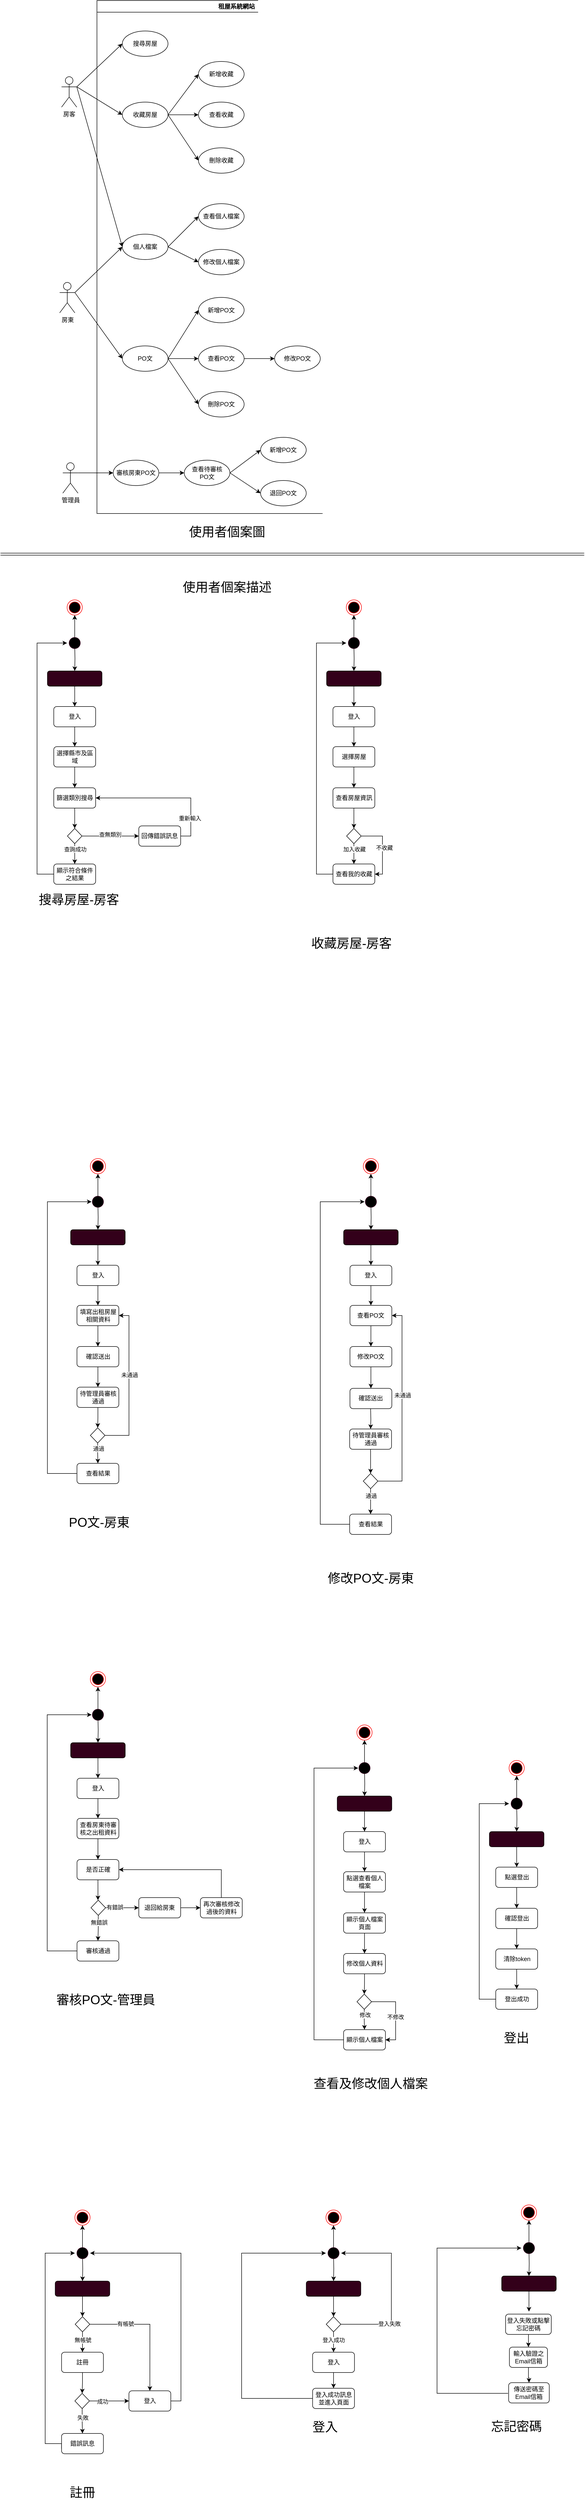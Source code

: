 <mxfile version="24.7.17">
  <diagram name="第 1 页" id="E_BXFaPfvtu5mYQQo9au">
    <mxGraphModel grid="1" page="1" gridSize="10" guides="1" tooltips="1" connect="1" arrows="1" fold="1" pageScale="1" pageWidth="827" pageHeight="1169" math="0" shadow="0">
      <root>
        <mxCell id="0" />
        <mxCell id="1" parent="0" />
        <mxCell id="hw-Cy0S7zGGRTdD7gFje-3" value="&lt;font style=&quot;vertical-align: inherit;&quot;&gt;&lt;font style=&quot;vertical-align: inherit;&quot;&gt;&lt;font style=&quot;vertical-align: inherit;&quot;&gt;&lt;font style=&quot;vertical-align: inherit;&quot;&gt;租屋系統網站&lt;/font&gt;&lt;/font&gt;&lt;/font&gt;&lt;/font&gt;" style="swimlane;whiteSpace=wrap;html=1;startSize=23;" vertex="1" parent="1">
          <mxGeometry x="190" width="550" height="1010" as="geometry" />
        </mxCell>
        <mxCell id="ZxicevR8nljUy3uReArG-44" style="rounded=0;orthogonalLoop=1;jettySize=auto;html=1;exitX=1;exitY=0.5;exitDx=0;exitDy=0;entryX=0;entryY=0.5;entryDx=0;entryDy=0;" edge="1" parent="hw-Cy0S7zGGRTdD7gFje-3" source="hw-Cy0S7zGGRTdD7gFje-12" target="ZxicevR8nljUy3uReArG-43">
          <mxGeometry relative="1" as="geometry" />
        </mxCell>
        <mxCell id="ZxicevR8nljUy3uReArG-45" style="edgeStyle=orthogonalEdgeStyle;rounded=0;orthogonalLoop=1;jettySize=auto;html=1;exitX=1;exitY=0.5;exitDx=0;exitDy=0;entryX=0;entryY=0.5;entryDx=0;entryDy=0;" edge="1" parent="hw-Cy0S7zGGRTdD7gFje-3" source="hw-Cy0S7zGGRTdD7gFje-12" target="ZxicevR8nljUy3uReArG-42">
          <mxGeometry relative="1" as="geometry" />
        </mxCell>
        <mxCell id="ZxicevR8nljUy3uReArG-46" style="rounded=0;orthogonalLoop=1;jettySize=auto;html=1;exitX=1;exitY=0.5;exitDx=0;exitDy=0;entryX=0;entryY=0.5;entryDx=0;entryDy=0;" edge="1" parent="hw-Cy0S7zGGRTdD7gFje-3" source="hw-Cy0S7zGGRTdD7gFje-12" target="ZxicevR8nljUy3uReArG-41">
          <mxGeometry relative="1" as="geometry" />
        </mxCell>
        <mxCell id="hw-Cy0S7zGGRTdD7gFje-12" value="&lt;font style=&quot;vertical-align: inherit;&quot;&gt;&lt;font style=&quot;vertical-align: inherit;&quot;&gt;&lt;font style=&quot;vertical-align: inherit;&quot;&gt;&lt;font style=&quot;vertical-align: inherit;&quot;&gt;PO文&lt;/font&gt;&lt;/font&gt;&lt;/font&gt;&lt;/font&gt;" style="ellipse;whiteSpace=wrap;html=1;" vertex="1" parent="hw-Cy0S7zGGRTdD7gFje-3">
          <mxGeometry x="50" y="680" width="90" height="50" as="geometry" />
        </mxCell>
        <mxCell id="ZxicevR8nljUy3uReArG-1" value="&lt;font style=&quot;vertical-align: inherit;&quot;&gt;&lt;font style=&quot;vertical-align: inherit;&quot;&gt;搜尋房屋&lt;/font&gt;&lt;/font&gt;" style="ellipse;whiteSpace=wrap;html=1;" vertex="1" parent="hw-Cy0S7zGGRTdD7gFje-3">
          <mxGeometry x="50" y="60" width="90" height="50" as="geometry" />
        </mxCell>
        <mxCell id="ZxicevR8nljUy3uReArG-22" style="edgeStyle=orthogonalEdgeStyle;rounded=0;orthogonalLoop=1;jettySize=auto;html=1;exitX=1;exitY=0.5;exitDx=0;exitDy=0;entryX=0;entryY=0.5;entryDx=0;entryDy=0;" edge="1" parent="hw-Cy0S7zGGRTdD7gFje-3" source="ZxicevR8nljUy3uReArG-19" target="ZxicevR8nljUy3uReArG-21">
          <mxGeometry relative="1" as="geometry" />
        </mxCell>
        <mxCell id="ZxicevR8nljUy3uReArG-24" style="rounded=0;orthogonalLoop=1;jettySize=auto;html=1;exitX=1;exitY=0.5;exitDx=0;exitDy=0;entryX=0;entryY=0.5;entryDx=0;entryDy=0;" edge="1" parent="hw-Cy0S7zGGRTdD7gFje-3" source="ZxicevR8nljUy3uReArG-19" target="ZxicevR8nljUy3uReArG-23">
          <mxGeometry relative="1" as="geometry" />
        </mxCell>
        <mxCell id="ZxicevR8nljUy3uReArG-26" style="rounded=0;orthogonalLoop=1;jettySize=auto;html=1;exitX=1;exitY=0.5;exitDx=0;exitDy=0;entryX=0;entryY=0.5;entryDx=0;entryDy=0;" edge="1" parent="hw-Cy0S7zGGRTdD7gFje-3" source="ZxicevR8nljUy3uReArG-19" target="ZxicevR8nljUy3uReArG-25">
          <mxGeometry relative="1" as="geometry" />
        </mxCell>
        <mxCell id="ZxicevR8nljUy3uReArG-19" value="收藏房屋" style="ellipse;whiteSpace=wrap;html=1;" vertex="1" parent="hw-Cy0S7zGGRTdD7gFje-3">
          <mxGeometry x="50" y="200" width="90" height="50" as="geometry" />
        </mxCell>
        <mxCell id="ZxicevR8nljUy3uReArG-21" value="查看收藏" style="ellipse;whiteSpace=wrap;html=1;" vertex="1" parent="hw-Cy0S7zGGRTdD7gFje-3">
          <mxGeometry x="200" y="200" width="90" height="50" as="geometry" />
        </mxCell>
        <mxCell id="ZxicevR8nljUy3uReArG-23" value="新增收藏" style="ellipse;whiteSpace=wrap;html=1;" vertex="1" parent="hw-Cy0S7zGGRTdD7gFje-3">
          <mxGeometry x="200" y="120" width="90" height="50" as="geometry" />
        </mxCell>
        <mxCell id="ZxicevR8nljUy3uReArG-25" value="刪除收藏" style="ellipse;whiteSpace=wrap;html=1;" vertex="1" parent="hw-Cy0S7zGGRTdD7gFje-3">
          <mxGeometry x="200" y="290" width="90" height="50" as="geometry" />
        </mxCell>
        <mxCell id="ZxicevR8nljUy3uReArG-36" style="rounded=0;orthogonalLoop=1;jettySize=auto;html=1;exitX=1;exitY=0.5;exitDx=0;exitDy=0;entryX=0;entryY=0.5;entryDx=0;entryDy=0;" edge="1" parent="hw-Cy0S7zGGRTdD7gFje-3" source="ZxicevR8nljUy3uReArG-32" target="ZxicevR8nljUy3uReArG-34">
          <mxGeometry relative="1" as="geometry" />
        </mxCell>
        <mxCell id="ZxicevR8nljUy3uReArG-37" style="rounded=0;orthogonalLoop=1;jettySize=auto;html=1;exitX=1;exitY=0.5;exitDx=0;exitDy=0;entryX=0;entryY=0.5;entryDx=0;entryDy=0;" edge="1" parent="hw-Cy0S7zGGRTdD7gFje-3" source="ZxicevR8nljUy3uReArG-32" target="ZxicevR8nljUy3uReArG-35">
          <mxGeometry relative="1" as="geometry" />
        </mxCell>
        <mxCell id="ZxicevR8nljUy3uReArG-32" value="個人檔案" style="ellipse;whiteSpace=wrap;html=1;" vertex="1" parent="hw-Cy0S7zGGRTdD7gFje-3">
          <mxGeometry x="50" y="460" width="90" height="50" as="geometry" />
        </mxCell>
        <mxCell id="ZxicevR8nljUy3uReArG-34" value="查看個人檔案" style="ellipse;whiteSpace=wrap;html=1;" vertex="1" parent="hw-Cy0S7zGGRTdD7gFje-3">
          <mxGeometry x="200" y="400" width="90" height="50" as="geometry" />
        </mxCell>
        <mxCell id="ZxicevR8nljUy3uReArG-35" value="修改個人檔案" style="ellipse;whiteSpace=wrap;html=1;" vertex="1" parent="hw-Cy0S7zGGRTdD7gFje-3">
          <mxGeometry x="200" y="490" width="90" height="50" as="geometry" />
        </mxCell>
        <mxCell id="ZxicevR8nljUy3uReArG-43" value="&lt;font style=&quot;vertical-align: inherit;&quot;&gt;&lt;font style=&quot;vertical-align: inherit;&quot;&gt;&lt;font style=&quot;vertical-align: inherit;&quot;&gt;&lt;font style=&quot;vertical-align: inherit;&quot;&gt;新增PO文&lt;/font&gt;&lt;/font&gt;&lt;/font&gt;&lt;/font&gt;" style="ellipse;whiteSpace=wrap;html=1;" vertex="1" parent="hw-Cy0S7zGGRTdD7gFje-3">
          <mxGeometry x="200" y="584.5" width="90" height="50" as="geometry" />
        </mxCell>
        <mxCell id="ZxicevR8nljUy3uReArG-48" style="edgeStyle=orthogonalEdgeStyle;rounded=0;orthogonalLoop=1;jettySize=auto;html=1;exitX=1;exitY=0.5;exitDx=0;exitDy=0;entryX=0;entryY=0.5;entryDx=0;entryDy=0;" edge="1" parent="hw-Cy0S7zGGRTdD7gFje-3" source="ZxicevR8nljUy3uReArG-42" target="ZxicevR8nljUy3uReArG-47">
          <mxGeometry relative="1" as="geometry" />
        </mxCell>
        <mxCell id="ZxicevR8nljUy3uReArG-42" value="&lt;font style=&quot;vertical-align: inherit;&quot;&gt;&lt;font style=&quot;vertical-align: inherit;&quot;&gt;&lt;font style=&quot;vertical-align: inherit;&quot;&gt;&lt;font style=&quot;vertical-align: inherit;&quot;&gt;查看PO文&lt;/font&gt;&lt;/font&gt;&lt;/font&gt;&lt;/font&gt;" style="ellipse;whiteSpace=wrap;html=1;" vertex="1" parent="hw-Cy0S7zGGRTdD7gFje-3">
          <mxGeometry x="200" y="680" width="90" height="50" as="geometry" />
        </mxCell>
        <mxCell id="ZxicevR8nljUy3uReArG-41" value="&lt;font style=&quot;vertical-align: inherit;&quot;&gt;&lt;font style=&quot;vertical-align: inherit;&quot;&gt;&lt;font style=&quot;vertical-align: inherit;&quot;&gt;&lt;font style=&quot;vertical-align: inherit;&quot;&gt;刪除PO文&lt;/font&gt;&lt;/font&gt;&lt;/font&gt;&lt;/font&gt;" style="ellipse;whiteSpace=wrap;html=1;" vertex="1" parent="hw-Cy0S7zGGRTdD7gFje-3">
          <mxGeometry x="200" y="770" width="90" height="50" as="geometry" />
        </mxCell>
        <mxCell id="ZxicevR8nljUy3uReArG-47" value="&lt;font style=&quot;vertical-align: inherit;&quot;&gt;&lt;font style=&quot;vertical-align: inherit;&quot;&gt;&lt;font style=&quot;vertical-align: inherit;&quot;&gt;&lt;font style=&quot;vertical-align: inherit;&quot;&gt;修改PO文&lt;/font&gt;&lt;/font&gt;&lt;/font&gt;&lt;/font&gt;" style="ellipse;whiteSpace=wrap;html=1;" vertex="1" parent="hw-Cy0S7zGGRTdD7gFje-3">
          <mxGeometry x="350" y="680" width="90" height="50" as="geometry" />
        </mxCell>
        <mxCell id="hw-Cy0S7zGGRTdD7gFje-30" value="" style="ellipse;html=1;shape=endState;fillColor=#000000;strokeColor=#ff0000;" vertex="1" parent="1">
          <mxGeometry x="131.18" y="1180" width="30" height="30" as="geometry" />
        </mxCell>
        <mxCell id="hw-Cy0S7zGGRTdD7gFje-36" style="edgeStyle=orthogonalEdgeStyle;rounded=0;orthogonalLoop=1;jettySize=auto;html=1;entryX=0.5;entryY=0;entryDx=0;entryDy=0;" edge="1" parent="1" target="hw-Cy0S7zGGRTdD7gFje-33">
          <mxGeometry relative="1" as="geometry">
            <mxPoint x="146.18" y="1270" as="sourcePoint" />
          </mxGeometry>
        </mxCell>
        <mxCell id="hw-Cy0S7zGGRTdD7gFje-37" style="edgeStyle=orthogonalEdgeStyle;rounded=0;orthogonalLoop=1;jettySize=auto;html=1;exitX=0.611;exitY=0.744;exitDx=0;exitDy=0;entryX=0.5;entryY=1;entryDx=0;entryDy=0;exitPerimeter=0;" edge="1" parent="1" source="hw-Cy0S7zGGRTdD7gFje-31" target="hw-Cy0S7zGGRTdD7gFje-30">
          <mxGeometry relative="1" as="geometry">
            <Array as="points">
              <mxPoint x="146.18" y="1272" />
            </Array>
          </mxGeometry>
        </mxCell>
        <mxCell id="hw-Cy0S7zGGRTdD7gFje-31" value="" style="ellipse;html=1;shape=startState;fillColor=#000000;strokeColor=#33001A;" vertex="1" parent="1">
          <mxGeometry x="131.18" y="1250" width="30" height="30" as="geometry" />
        </mxCell>
        <mxCell id="hw-Cy0S7zGGRTdD7gFje-40" style="edgeStyle=orthogonalEdgeStyle;rounded=0;orthogonalLoop=1;jettySize=auto;html=1;exitX=0.5;exitY=1;exitDx=0;exitDy=0;" edge="1" parent="1" source="hw-Cy0S7zGGRTdD7gFje-33" target="hw-Cy0S7zGGRTdD7gFje-38">
          <mxGeometry relative="1" as="geometry" />
        </mxCell>
        <mxCell id="hw-Cy0S7zGGRTdD7gFje-33" value="" style="rounded=1;whiteSpace=wrap;html=1;fillColor=#33001A;" vertex="1" parent="1">
          <mxGeometry x="92.43" y="1320" width="107.5" height="30" as="geometry" />
        </mxCell>
        <mxCell id="hw-Cy0S7zGGRTdD7gFje-44" style="edgeStyle=orthogonalEdgeStyle;rounded=0;orthogonalLoop=1;jettySize=auto;html=1;exitX=0.5;exitY=1;exitDx=0;exitDy=0;entryX=0.5;entryY=0;entryDx=0;entryDy=0;" edge="1" parent="1" source="hw-Cy0S7zGGRTdD7gFje-38" target="hw-Cy0S7zGGRTdD7gFje-55">
          <mxGeometry relative="1" as="geometry">
            <mxPoint x="182.43" y="1460" as="targetPoint" />
          </mxGeometry>
        </mxCell>
        <mxCell id="hw-Cy0S7zGGRTdD7gFje-38" value="登入" style="rounded=1;whiteSpace=wrap;html=1;" vertex="1" parent="1">
          <mxGeometry x="104.93" y="1390" width="82.5" height="40" as="geometry" />
        </mxCell>
        <mxCell id="hw-Cy0S7zGGRTdD7gFje-46" style="edgeStyle=orthogonalEdgeStyle;rounded=0;orthogonalLoop=1;jettySize=auto;html=1;exitX=0.5;exitY=1;exitDx=0;exitDy=0;entryX=0.5;entryY=0;entryDx=0;entryDy=0;" edge="1" parent="1" source="hw-Cy0S7zGGRTdD7gFje-43" target="hw-Cy0S7zGGRTdD7gFje-45">
          <mxGeometry relative="1" as="geometry" />
        </mxCell>
        <mxCell id="hw-Cy0S7zGGRTdD7gFje-43" value="篩選類別搜尋" style="rounded=1;whiteSpace=wrap;html=1;" vertex="1" parent="1">
          <mxGeometry x="104.93" y="1550" width="82.5" height="40" as="geometry" />
        </mxCell>
        <mxCell id="hw-Cy0S7zGGRTdD7gFje-47" style="edgeStyle=orthogonalEdgeStyle;rounded=0;orthogonalLoop=1;jettySize=auto;html=1;exitX=1;exitY=0.5;exitDx=0;exitDy=0;entryX=1;entryY=0.5;entryDx=0;entryDy=0;" edge="1" parent="1" source="hw-Cy0S7zGGRTdD7gFje-52" target="hw-Cy0S7zGGRTdD7gFje-43">
          <mxGeometry relative="1" as="geometry" />
        </mxCell>
        <mxCell id="hw-Cy0S7zGGRTdD7gFje-48" value="重新輸入" style="edgeLabel;html=1;align=center;verticalAlign=middle;resizable=0;points=[];" connectable="0" vertex="1" parent="hw-Cy0S7zGGRTdD7gFje-47">
          <mxGeometry x="-0.01" y="-2" relative="1" as="geometry">
            <mxPoint x="43" y="42" as="offset" />
          </mxGeometry>
        </mxCell>
        <mxCell id="hw-Cy0S7zGGRTdD7gFje-50" style="edgeStyle=orthogonalEdgeStyle;rounded=0;orthogonalLoop=1;jettySize=auto;html=1;exitX=0.5;exitY=1;exitDx=0;exitDy=0;entryX=0.5;entryY=0;entryDx=0;entryDy=0;" edge="1" parent="1" source="hw-Cy0S7zGGRTdD7gFje-45" target="hw-Cy0S7zGGRTdD7gFje-49">
          <mxGeometry relative="1" as="geometry" />
        </mxCell>
        <mxCell id="hw-Cy0S7zGGRTdD7gFje-51" value="查詢成功" style="edgeLabel;html=1;align=center;verticalAlign=middle;resizable=0;points=[];" connectable="0" vertex="1" parent="hw-Cy0S7zGGRTdD7gFje-50">
          <mxGeometry x="-0.467" y="1" relative="1" as="geometry">
            <mxPoint as="offset" />
          </mxGeometry>
        </mxCell>
        <mxCell id="hw-Cy0S7zGGRTdD7gFje-53" style="edgeStyle=orthogonalEdgeStyle;rounded=0;orthogonalLoop=1;jettySize=auto;html=1;exitX=1;exitY=0.5;exitDx=0;exitDy=0;entryX=0;entryY=0.5;entryDx=0;entryDy=0;" edge="1" parent="1" source="hw-Cy0S7zGGRTdD7gFje-45" target="hw-Cy0S7zGGRTdD7gFje-52">
          <mxGeometry relative="1" as="geometry" />
        </mxCell>
        <mxCell id="hw-Cy0S7zGGRTdD7gFje-54" value="查無類別" style="edgeLabel;html=1;align=center;verticalAlign=middle;resizable=0;points=[];" connectable="0" vertex="1" parent="hw-Cy0S7zGGRTdD7gFje-53">
          <mxGeometry x="-0.019" y="3" relative="1" as="geometry">
            <mxPoint as="offset" />
          </mxGeometry>
        </mxCell>
        <mxCell id="hw-Cy0S7zGGRTdD7gFje-45" value="" style="rhombus;whiteSpace=wrap;html=1;" vertex="1" parent="1">
          <mxGeometry x="131.81" y="1630" width="28.75" height="30" as="geometry" />
        </mxCell>
        <mxCell id="hw-Cy0S7zGGRTdD7gFje-49" value="顯示符合條件之結果" style="rounded=1;whiteSpace=wrap;html=1;" vertex="1" parent="1">
          <mxGeometry x="104.93" y="1700" width="82.5" height="40" as="geometry" />
        </mxCell>
        <mxCell id="hw-Cy0S7zGGRTdD7gFje-52" value="回傳錯誤訊息" style="rounded=1;whiteSpace=wrap;html=1;" vertex="1" parent="1">
          <mxGeometry x="272.43" y="1625" width="82.5" height="40" as="geometry" />
        </mxCell>
        <mxCell id="hw-Cy0S7zGGRTdD7gFje-58" style="edgeStyle=orthogonalEdgeStyle;rounded=0;orthogonalLoop=1;jettySize=auto;html=1;exitX=0.5;exitY=1;exitDx=0;exitDy=0;entryX=0.5;entryY=0;entryDx=0;entryDy=0;" edge="1" parent="1" source="hw-Cy0S7zGGRTdD7gFje-55" target="hw-Cy0S7zGGRTdD7gFje-43">
          <mxGeometry relative="1" as="geometry" />
        </mxCell>
        <mxCell id="hw-Cy0S7zGGRTdD7gFje-55" value="選擇縣市及區域" style="rounded=1;whiteSpace=wrap;html=1;" vertex="1" parent="1">
          <mxGeometry x="104.93" y="1469" width="82.5" height="40" as="geometry" />
        </mxCell>
        <mxCell id="hw-Cy0S7zGGRTdD7gFje-69" style="edgeStyle=orthogonalEdgeStyle;rounded=0;orthogonalLoop=1;jettySize=auto;html=1;exitX=0;exitY=0.5;exitDx=0;exitDy=0;entryX=0;entryY=0.5;entryDx=0;entryDy=0;" edge="1" parent="1" source="hw-Cy0S7zGGRTdD7gFje-49" target="hw-Cy0S7zGGRTdD7gFje-31">
          <mxGeometry relative="1" as="geometry">
            <mxPoint x="132.43" y="1265" as="targetPoint" />
            <Array as="points">
              <mxPoint x="72" y="1720" />
              <mxPoint x="72" y="1265" />
            </Array>
            <mxPoint x="104.93" y="1950" as="sourcePoint" />
          </mxGeometry>
        </mxCell>
        <mxCell id="hw-Cy0S7zGGRTdD7gFje-100" value="" style="ellipse;html=1;shape=endState;fillColor=#000000;strokeColor=#ff0000;" vertex="1" parent="1">
          <mxGeometry x="681.18" y="1180" width="30" height="30" as="geometry" />
        </mxCell>
        <mxCell id="hw-Cy0S7zGGRTdD7gFje-101" style="edgeStyle=orthogonalEdgeStyle;rounded=0;orthogonalLoop=1;jettySize=auto;html=1;entryX=0.5;entryY=0;entryDx=0;entryDy=0;" edge="1" parent="1" target="hw-Cy0S7zGGRTdD7gFje-105">
          <mxGeometry relative="1" as="geometry">
            <mxPoint x="696.18" y="1270" as="sourcePoint" />
          </mxGeometry>
        </mxCell>
        <mxCell id="hw-Cy0S7zGGRTdD7gFje-102" style="edgeStyle=orthogonalEdgeStyle;rounded=0;orthogonalLoop=1;jettySize=auto;html=1;exitX=0.611;exitY=0.744;exitDx=0;exitDy=0;entryX=0.5;entryY=1;entryDx=0;entryDy=0;exitPerimeter=0;" edge="1" parent="1" source="hw-Cy0S7zGGRTdD7gFje-103" target="hw-Cy0S7zGGRTdD7gFje-100">
          <mxGeometry relative="1" as="geometry">
            <Array as="points">
              <mxPoint x="696.18" y="1272" />
            </Array>
          </mxGeometry>
        </mxCell>
        <mxCell id="hw-Cy0S7zGGRTdD7gFje-103" value="" style="ellipse;html=1;shape=startState;fillColor=#000000;strokeColor=#33001A;" vertex="1" parent="1">
          <mxGeometry x="681.18" y="1250" width="30" height="30" as="geometry" />
        </mxCell>
        <mxCell id="hw-Cy0S7zGGRTdD7gFje-104" style="edgeStyle=orthogonalEdgeStyle;rounded=0;orthogonalLoop=1;jettySize=auto;html=1;exitX=0.5;exitY=1;exitDx=0;exitDy=0;" edge="1" parent="1" source="hw-Cy0S7zGGRTdD7gFje-105" target="hw-Cy0S7zGGRTdD7gFje-107">
          <mxGeometry relative="1" as="geometry" />
        </mxCell>
        <mxCell id="hw-Cy0S7zGGRTdD7gFje-105" value="" style="rounded=1;whiteSpace=wrap;html=1;fillColor=#33001A;" vertex="1" parent="1">
          <mxGeometry x="642.43" y="1320" width="107.5" height="30" as="geometry" />
        </mxCell>
        <mxCell id="hw-Cy0S7zGGRTdD7gFje-106" style="edgeStyle=orthogonalEdgeStyle;rounded=0;orthogonalLoop=1;jettySize=auto;html=1;exitX=0.5;exitY=1;exitDx=0;exitDy=0;entryX=0.5;entryY=0;entryDx=0;entryDy=0;" edge="1" parent="1" source="hw-Cy0S7zGGRTdD7gFje-107" target="hw-Cy0S7zGGRTdD7gFje-121">
          <mxGeometry relative="1" as="geometry">
            <mxPoint x="732.43" y="1460" as="targetPoint" />
          </mxGeometry>
        </mxCell>
        <mxCell id="hw-Cy0S7zGGRTdD7gFje-107" value="登入" style="rounded=1;whiteSpace=wrap;html=1;" vertex="1" parent="1">
          <mxGeometry x="654.93" y="1390" width="82.5" height="40" as="geometry" />
        </mxCell>
        <mxCell id="hw-Cy0S7zGGRTdD7gFje-108" style="edgeStyle=orthogonalEdgeStyle;rounded=0;orthogonalLoop=1;jettySize=auto;html=1;exitX=0.5;exitY=1;exitDx=0;exitDy=0;entryX=0.5;entryY=0;entryDx=0;entryDy=0;" edge="1" parent="1" source="hw-Cy0S7zGGRTdD7gFje-109" target="hw-Cy0S7zGGRTdD7gFje-116">
          <mxGeometry relative="1" as="geometry" />
        </mxCell>
        <mxCell id="hw-Cy0S7zGGRTdD7gFje-109" value="查看房屋資訊" style="rounded=1;whiteSpace=wrap;html=1;" vertex="1" parent="1">
          <mxGeometry x="654.93" y="1550" width="82.5" height="40" as="geometry" />
        </mxCell>
        <mxCell id="hw-Cy0S7zGGRTdD7gFje-112" style="edgeStyle=orthogonalEdgeStyle;rounded=0;orthogonalLoop=1;jettySize=auto;html=1;exitX=0.5;exitY=1;exitDx=0;exitDy=0;entryX=0.5;entryY=0;entryDx=0;entryDy=0;" edge="1" parent="1" source="hw-Cy0S7zGGRTdD7gFje-116" target="hw-Cy0S7zGGRTdD7gFje-118">
          <mxGeometry relative="1" as="geometry" />
        </mxCell>
        <mxCell id="hw-Cy0S7zGGRTdD7gFje-113" value="加入收藏" style="edgeLabel;html=1;align=center;verticalAlign=middle;resizable=0;points=[];" connectable="0" vertex="1" parent="hw-Cy0S7zGGRTdD7gFje-112">
          <mxGeometry x="-0.467" y="1" relative="1" as="geometry">
            <mxPoint as="offset" />
          </mxGeometry>
        </mxCell>
        <mxCell id="hw-Cy0S7zGGRTdD7gFje-114" style="edgeStyle=orthogonalEdgeStyle;rounded=0;orthogonalLoop=1;jettySize=auto;html=1;exitX=1;exitY=0.5;exitDx=0;exitDy=0;entryX=1;entryY=0.5;entryDx=0;entryDy=0;" edge="1" parent="1" source="hw-Cy0S7zGGRTdD7gFje-116" target="hw-Cy0S7zGGRTdD7gFje-118">
          <mxGeometry relative="1" as="geometry">
            <mxPoint x="822.43" y="1645" as="targetPoint" />
            <Array as="points">
              <mxPoint x="752.43" y="1645" />
              <mxPoint x="752.43" y="1720" />
            </Array>
          </mxGeometry>
        </mxCell>
        <mxCell id="hw-Cy0S7zGGRTdD7gFje-115" value="不收藏" style="edgeLabel;html=1;align=center;verticalAlign=middle;resizable=0;points=[];" connectable="0" vertex="1" parent="hw-Cy0S7zGGRTdD7gFje-114">
          <mxGeometry x="-0.019" y="3" relative="1" as="geometry">
            <mxPoint as="offset" />
          </mxGeometry>
        </mxCell>
        <mxCell id="hw-Cy0S7zGGRTdD7gFje-116" value="" style="rhombus;whiteSpace=wrap;html=1;" vertex="1" parent="1">
          <mxGeometry x="681.81" y="1630" width="28.75" height="30" as="geometry" />
        </mxCell>
        <mxCell id="hw-Cy0S7zGGRTdD7gFje-118" value="查看我的收藏" style="rounded=1;whiteSpace=wrap;html=1;" vertex="1" parent="1">
          <mxGeometry x="654.93" y="1700" width="82.5" height="40" as="geometry" />
        </mxCell>
        <mxCell id="hw-Cy0S7zGGRTdD7gFje-120" style="edgeStyle=orthogonalEdgeStyle;rounded=0;orthogonalLoop=1;jettySize=auto;html=1;exitX=0.5;exitY=1;exitDx=0;exitDy=0;entryX=0.5;entryY=0;entryDx=0;entryDy=0;" edge="1" parent="1" source="hw-Cy0S7zGGRTdD7gFje-121" target="hw-Cy0S7zGGRTdD7gFje-109">
          <mxGeometry relative="1" as="geometry" />
        </mxCell>
        <mxCell id="hw-Cy0S7zGGRTdD7gFje-121" value="選擇房屋" style="rounded=1;whiteSpace=wrap;html=1;" vertex="1" parent="1">
          <mxGeometry x="654.93" y="1469" width="82.5" height="40" as="geometry" />
        </mxCell>
        <mxCell id="hw-Cy0S7zGGRTdD7gFje-129" style="edgeStyle=orthogonalEdgeStyle;rounded=0;orthogonalLoop=1;jettySize=auto;html=1;exitX=0;exitY=0.25;exitDx=0;exitDy=0;entryX=0;entryY=0.5;entryDx=0;entryDy=0;" edge="1" parent="1" source="hw-Cy0S7zGGRTdD7gFje-118" target="hw-Cy0S7zGGRTdD7gFje-103">
          <mxGeometry relative="1" as="geometry">
            <mxPoint x="682.43" y="1265" as="targetPoint" />
            <Array as="points">
              <mxPoint x="655.43" y="1720" />
              <mxPoint x="622.43" y="1720" />
              <mxPoint x="622.43" y="1265" />
            </Array>
            <mxPoint x="654.93" y="1950" as="sourcePoint" />
          </mxGeometry>
        </mxCell>
        <mxCell id="hw-Cy0S7zGGRTdD7gFje-138" value="" style="ellipse;html=1;shape=endState;fillColor=#000000;strokeColor=#ff0000;" vertex="1" parent="1">
          <mxGeometry x="702.12" y="3395" width="30" height="30" as="geometry" />
        </mxCell>
        <mxCell id="hw-Cy0S7zGGRTdD7gFje-139" style="edgeStyle=orthogonalEdgeStyle;rounded=0;orthogonalLoop=1;jettySize=auto;html=1;entryX=0.5;entryY=0;entryDx=0;entryDy=0;" edge="1" parent="1" target="hw-Cy0S7zGGRTdD7gFje-143">
          <mxGeometry relative="1" as="geometry">
            <mxPoint x="717.12" y="3485" as="sourcePoint" />
          </mxGeometry>
        </mxCell>
        <mxCell id="hw-Cy0S7zGGRTdD7gFje-140" style="edgeStyle=orthogonalEdgeStyle;rounded=0;orthogonalLoop=1;jettySize=auto;html=1;exitX=0.611;exitY=0.744;exitDx=0;exitDy=0;entryX=0.5;entryY=1;entryDx=0;entryDy=0;exitPerimeter=0;" edge="1" parent="1" source="hw-Cy0S7zGGRTdD7gFje-141" target="hw-Cy0S7zGGRTdD7gFje-138">
          <mxGeometry relative="1" as="geometry">
            <Array as="points">
              <mxPoint x="717.12" y="3487" />
            </Array>
          </mxGeometry>
        </mxCell>
        <mxCell id="hw-Cy0S7zGGRTdD7gFje-141" value="" style="ellipse;html=1;shape=startState;fillColor=#000000;strokeColor=#33001A;" vertex="1" parent="1">
          <mxGeometry x="702.12" y="3465" width="30" height="30" as="geometry" />
        </mxCell>
        <mxCell id="hw-Cy0S7zGGRTdD7gFje-142" style="edgeStyle=orthogonalEdgeStyle;rounded=0;orthogonalLoop=1;jettySize=auto;html=1;exitX=0.5;exitY=1;exitDx=0;exitDy=0;" edge="1" parent="1" source="hw-Cy0S7zGGRTdD7gFje-143" target="hw-Cy0S7zGGRTdD7gFje-145">
          <mxGeometry relative="1" as="geometry" />
        </mxCell>
        <mxCell id="hw-Cy0S7zGGRTdD7gFje-143" value="" style="rounded=1;whiteSpace=wrap;html=1;fillColor=#33001A;" vertex="1" parent="1">
          <mxGeometry x="663.37" y="3535" width="107.5" height="30" as="geometry" />
        </mxCell>
        <mxCell id="hw-Cy0S7zGGRTdD7gFje-144" style="edgeStyle=orthogonalEdgeStyle;rounded=0;orthogonalLoop=1;jettySize=auto;html=1;exitX=0.5;exitY=1;exitDx=0;exitDy=0;entryX=0.5;entryY=0;entryDx=0;entryDy=0;" edge="1" parent="1" source="hw-Cy0S7zGGRTdD7gFje-145" target="hw-Cy0S7zGGRTdD7gFje-155">
          <mxGeometry relative="1" as="geometry">
            <mxPoint x="753.37" y="3675" as="targetPoint" />
          </mxGeometry>
        </mxCell>
        <mxCell id="hw-Cy0S7zGGRTdD7gFje-145" value="登入" style="rounded=1;whiteSpace=wrap;html=1;" vertex="1" parent="1">
          <mxGeometry x="675.87" y="3605" width="82.5" height="40" as="geometry" />
        </mxCell>
        <mxCell id="hw-Cy0S7zGGRTdD7gFje-146" style="edgeStyle=orthogonalEdgeStyle;rounded=0;orthogonalLoop=1;jettySize=auto;html=1;exitX=0.5;exitY=1;exitDx=0;exitDy=0;entryX=0.5;entryY=0;entryDx=0;entryDy=0;" edge="1" parent="1" source="hw-Cy0S7zGGRTdD7gFje-147" target="hw-Cy0S7zGGRTdD7gFje-157">
          <mxGeometry relative="1" as="geometry" />
        </mxCell>
        <mxCell id="hw-Cy0S7zGGRTdD7gFje-147" value="顯示個人檔案頁面" style="rounded=1;whiteSpace=wrap;html=1;" vertex="1" parent="1">
          <mxGeometry x="675.87" y="3765" width="82.5" height="40" as="geometry" />
        </mxCell>
        <mxCell id="hw-Cy0S7zGGRTdD7gFje-148" style="edgeStyle=orthogonalEdgeStyle;rounded=0;orthogonalLoop=1;jettySize=auto;html=1;exitX=0.5;exitY=1;exitDx=0;exitDy=0;entryX=0.5;entryY=0;entryDx=0;entryDy=0;" edge="1" parent="1" source="hw-Cy0S7zGGRTdD7gFje-152" target="hw-Cy0S7zGGRTdD7gFje-153">
          <mxGeometry relative="1" as="geometry">
            <mxPoint x="716.62" y="3995" as="targetPoint" />
          </mxGeometry>
        </mxCell>
        <mxCell id="hw-Cy0S7zGGRTdD7gFje-149" value="修改" style="edgeLabel;html=1;align=center;verticalAlign=middle;resizable=0;points=[];" connectable="0" vertex="1" parent="hw-Cy0S7zGGRTdD7gFje-148">
          <mxGeometry x="-0.467" y="1" relative="1" as="geometry">
            <mxPoint as="offset" />
          </mxGeometry>
        </mxCell>
        <mxCell id="hw-Cy0S7zGGRTdD7gFje-161" style="edgeStyle=orthogonalEdgeStyle;rounded=0;orthogonalLoop=1;jettySize=auto;html=1;exitX=1;exitY=0.5;exitDx=0;exitDy=0;entryX=1;entryY=0.5;entryDx=0;entryDy=0;" edge="1" parent="1" source="hw-Cy0S7zGGRTdD7gFje-152" target="hw-Cy0S7zGGRTdD7gFje-153">
          <mxGeometry relative="1" as="geometry" />
        </mxCell>
        <mxCell id="hw-Cy0S7zGGRTdD7gFje-162" value="不修改" style="edgeLabel;html=1;align=center;verticalAlign=middle;resizable=0;points=[];" connectable="0" vertex="1" parent="hw-Cy0S7zGGRTdD7gFje-161">
          <mxGeometry x="0.095" y="-1" relative="1" as="geometry">
            <mxPoint y="-1" as="offset" />
          </mxGeometry>
        </mxCell>
        <mxCell id="hw-Cy0S7zGGRTdD7gFje-152" value="" style="rhombus;whiteSpace=wrap;html=1;" vertex="1" parent="1">
          <mxGeometry x="702.27" y="3925" width="28.75" height="30" as="geometry" />
        </mxCell>
        <mxCell id="hw-Cy0S7zGGRTdD7gFje-153" value="顯示個人檔案" style="rounded=1;whiteSpace=wrap;html=1;" vertex="1" parent="1">
          <mxGeometry x="675.87" y="3995" width="82.5" height="40" as="geometry" />
        </mxCell>
        <mxCell id="hw-Cy0S7zGGRTdD7gFje-154" style="edgeStyle=orthogonalEdgeStyle;rounded=0;orthogonalLoop=1;jettySize=auto;html=1;exitX=0.5;exitY=1;exitDx=0;exitDy=0;entryX=0.5;entryY=0;entryDx=0;entryDy=0;" edge="1" parent="1" source="hw-Cy0S7zGGRTdD7gFje-155" target="hw-Cy0S7zGGRTdD7gFje-147">
          <mxGeometry relative="1" as="geometry" />
        </mxCell>
        <mxCell id="hw-Cy0S7zGGRTdD7gFje-155" value="點選查看個人檔案" style="rounded=1;whiteSpace=wrap;html=1;" vertex="1" parent="1">
          <mxGeometry x="675.87" y="3684" width="82.5" height="40" as="geometry" />
        </mxCell>
        <mxCell id="hw-Cy0S7zGGRTdD7gFje-156" style="edgeStyle=orthogonalEdgeStyle;rounded=0;orthogonalLoop=1;jettySize=auto;html=1;exitX=0;exitY=0.5;exitDx=0;exitDy=0;" edge="1" parent="1" source="hw-Cy0S7zGGRTdD7gFje-153">
          <mxGeometry relative="1" as="geometry">
            <mxPoint x="704.62" y="3480" as="targetPoint" />
            <Array as="points">
              <mxPoint x="617.62" y="4015" />
              <mxPoint x="617.62" y="3480" />
            </Array>
            <mxPoint x="634.66" y="4130" as="sourcePoint" />
          </mxGeometry>
        </mxCell>
        <mxCell id="hw-Cy0S7zGGRTdD7gFje-160" style="edgeStyle=orthogonalEdgeStyle;rounded=0;orthogonalLoop=1;jettySize=auto;html=1;exitX=0.5;exitY=1;exitDx=0;exitDy=0;entryX=0.5;entryY=0;entryDx=0;entryDy=0;" edge="1" parent="1" source="hw-Cy0S7zGGRTdD7gFje-157" target="hw-Cy0S7zGGRTdD7gFje-152">
          <mxGeometry relative="1" as="geometry" />
        </mxCell>
        <mxCell id="hw-Cy0S7zGGRTdD7gFje-157" value="修改個人資料" style="rounded=1;whiteSpace=wrap;html=1;" vertex="1" parent="1">
          <mxGeometry x="675.87" y="3845" width="82.5" height="40" as="geometry" />
        </mxCell>
        <mxCell id="hw-Cy0S7zGGRTdD7gFje-164" value="" style="ellipse;html=1;shape=endState;fillColor=#000000;strokeColor=#ff0000;" vertex="1" parent="1">
          <mxGeometry x="176.88" y="2280" width="30" height="30" as="geometry" />
        </mxCell>
        <mxCell id="hw-Cy0S7zGGRTdD7gFje-165" style="edgeStyle=orthogonalEdgeStyle;rounded=0;orthogonalLoop=1;jettySize=auto;html=1;entryX=0.5;entryY=0;entryDx=0;entryDy=0;" edge="1" parent="1" target="hw-Cy0S7zGGRTdD7gFje-169">
          <mxGeometry relative="1" as="geometry">
            <mxPoint x="191.88" y="2370" as="sourcePoint" />
          </mxGeometry>
        </mxCell>
        <mxCell id="hw-Cy0S7zGGRTdD7gFje-166" style="edgeStyle=orthogonalEdgeStyle;rounded=0;orthogonalLoop=1;jettySize=auto;html=1;exitX=0.611;exitY=0.744;exitDx=0;exitDy=0;entryX=0.5;entryY=1;entryDx=0;entryDy=0;exitPerimeter=0;" edge="1" parent="1" source="hw-Cy0S7zGGRTdD7gFje-167" target="hw-Cy0S7zGGRTdD7gFje-164">
          <mxGeometry relative="1" as="geometry">
            <Array as="points">
              <mxPoint x="191.88" y="2372" />
            </Array>
          </mxGeometry>
        </mxCell>
        <mxCell id="hw-Cy0S7zGGRTdD7gFje-167" value="" style="ellipse;html=1;shape=startState;fillColor=#000000;strokeColor=#33001A;" vertex="1" parent="1">
          <mxGeometry x="176.88" y="2350" width="30" height="30" as="geometry" />
        </mxCell>
        <mxCell id="hw-Cy0S7zGGRTdD7gFje-168" style="edgeStyle=orthogonalEdgeStyle;rounded=0;orthogonalLoop=1;jettySize=auto;html=1;exitX=0.5;exitY=1;exitDx=0;exitDy=0;" edge="1" parent="1" source="hw-Cy0S7zGGRTdD7gFje-169" target="hw-Cy0S7zGGRTdD7gFje-171">
          <mxGeometry relative="1" as="geometry" />
        </mxCell>
        <mxCell id="hw-Cy0S7zGGRTdD7gFje-169" value="" style="rounded=1;whiteSpace=wrap;html=1;fillColor=#33001A;" vertex="1" parent="1">
          <mxGeometry x="138.13" y="2420" width="107.5" height="30" as="geometry" />
        </mxCell>
        <mxCell id="hw-Cy0S7zGGRTdD7gFje-170" style="edgeStyle=orthogonalEdgeStyle;rounded=0;orthogonalLoop=1;jettySize=auto;html=1;exitX=0.5;exitY=1;exitDx=0;exitDy=0;entryX=0.5;entryY=0;entryDx=0;entryDy=0;" edge="1" parent="1" source="hw-Cy0S7zGGRTdD7gFje-171" target="hw-Cy0S7zGGRTdD7gFje-181">
          <mxGeometry relative="1" as="geometry">
            <mxPoint x="228.13" y="2560" as="targetPoint" />
          </mxGeometry>
        </mxCell>
        <mxCell id="hw-Cy0S7zGGRTdD7gFje-171" value="登入" style="rounded=1;whiteSpace=wrap;html=1;" vertex="1" parent="1">
          <mxGeometry x="150.63" y="2490" width="82.5" height="40" as="geometry" />
        </mxCell>
        <mxCell id="hw-Cy0S7zGGRTdD7gFje-172" style="edgeStyle=orthogonalEdgeStyle;rounded=0;orthogonalLoop=1;jettySize=auto;html=1;exitX=0.5;exitY=1;exitDx=0;exitDy=0;entryX=0.5;entryY=0;entryDx=0;entryDy=0;" edge="1" parent="1" source="hw-Cy0S7zGGRTdD7gFje-173" target="hw-Cy0S7zGGRTdD7gFje-184">
          <mxGeometry relative="1" as="geometry" />
        </mxCell>
        <mxCell id="hw-Cy0S7zGGRTdD7gFje-173" value="確認送出" style="rounded=1;whiteSpace=wrap;html=1;" vertex="1" parent="1">
          <mxGeometry x="150.63" y="2650" width="82.5" height="40" as="geometry" />
        </mxCell>
        <mxCell id="hw-Cy0S7zGGRTdD7gFje-174" style="edgeStyle=orthogonalEdgeStyle;rounded=0;orthogonalLoop=1;jettySize=auto;html=1;exitX=0.5;exitY=1;exitDx=0;exitDy=0;entryX=0.5;entryY=0;entryDx=0;entryDy=0;" edge="1" parent="1" source="hw-Cy0S7zGGRTdD7gFje-178" target="hw-Cy0S7zGGRTdD7gFje-179">
          <mxGeometry relative="1" as="geometry">
            <mxPoint x="191.38" y="2880" as="targetPoint" />
          </mxGeometry>
        </mxCell>
        <mxCell id="hw-Cy0S7zGGRTdD7gFje-175" value="通過" style="edgeLabel;html=1;align=center;verticalAlign=middle;resizable=0;points=[];" connectable="0" vertex="1" parent="hw-Cy0S7zGGRTdD7gFje-174">
          <mxGeometry x="-0.467" y="1" relative="1" as="geometry">
            <mxPoint as="offset" />
          </mxGeometry>
        </mxCell>
        <mxCell id="hw-Cy0S7zGGRTdD7gFje-176" style="edgeStyle=orthogonalEdgeStyle;rounded=0;orthogonalLoop=1;jettySize=auto;html=1;exitX=1;exitY=0.5;exitDx=0;exitDy=0;entryX=1;entryY=0.5;entryDx=0;entryDy=0;" edge="1" parent="1" source="hw-Cy0S7zGGRTdD7gFje-178" target="hw-Cy0S7zGGRTdD7gFje-181">
          <mxGeometry relative="1" as="geometry" />
        </mxCell>
        <mxCell id="hw-Cy0S7zGGRTdD7gFje-177" value="未通過" style="edgeLabel;html=1;align=center;verticalAlign=middle;resizable=0;points=[];" connectable="0" vertex="1" parent="hw-Cy0S7zGGRTdD7gFje-176">
          <mxGeometry x="0.095" y="-1" relative="1" as="geometry">
            <mxPoint y="-1" as="offset" />
          </mxGeometry>
        </mxCell>
        <mxCell id="hw-Cy0S7zGGRTdD7gFje-178" value="" style="rhombus;whiteSpace=wrap;html=1;" vertex="1" parent="1">
          <mxGeometry x="177.03" y="2810" width="28.75" height="30" as="geometry" />
        </mxCell>
        <mxCell id="hw-Cy0S7zGGRTdD7gFje-179" value="查看結果" style="rounded=1;whiteSpace=wrap;html=1;" vertex="1" parent="1">
          <mxGeometry x="150.63" y="2880" width="82.5" height="40" as="geometry" />
        </mxCell>
        <mxCell id="hw-Cy0S7zGGRTdD7gFje-180" style="edgeStyle=orthogonalEdgeStyle;rounded=0;orthogonalLoop=1;jettySize=auto;html=1;exitX=0.5;exitY=1;exitDx=0;exitDy=0;entryX=0.5;entryY=0;entryDx=0;entryDy=0;" edge="1" parent="1" source="hw-Cy0S7zGGRTdD7gFje-181" target="hw-Cy0S7zGGRTdD7gFje-173">
          <mxGeometry relative="1" as="geometry" />
        </mxCell>
        <mxCell id="hw-Cy0S7zGGRTdD7gFje-181" value="填寫出租房屋相關資料" style="rounded=1;whiteSpace=wrap;html=1;" vertex="1" parent="1">
          <mxGeometry x="150.63" y="2569" width="82.5" height="40" as="geometry" />
        </mxCell>
        <mxCell id="hw-Cy0S7zGGRTdD7gFje-182" style="edgeStyle=orthogonalEdgeStyle;rounded=0;orthogonalLoop=1;jettySize=auto;html=1;exitX=0;exitY=0.5;exitDx=0;exitDy=0;" edge="1" parent="1" source="hw-Cy0S7zGGRTdD7gFje-179">
          <mxGeometry relative="1" as="geometry">
            <mxPoint x="179.38" y="2365" as="targetPoint" />
            <Array as="points">
              <mxPoint x="92.38" y="2900" />
              <mxPoint x="92.38" y="2365" />
            </Array>
            <mxPoint x="109.42" y="3015" as="sourcePoint" />
          </mxGeometry>
        </mxCell>
        <mxCell id="hw-Cy0S7zGGRTdD7gFje-183" style="edgeStyle=orthogonalEdgeStyle;rounded=0;orthogonalLoop=1;jettySize=auto;html=1;exitX=0.5;exitY=1;exitDx=0;exitDy=0;entryX=0.5;entryY=0;entryDx=0;entryDy=0;" edge="1" parent="1" source="hw-Cy0S7zGGRTdD7gFje-184" target="hw-Cy0S7zGGRTdD7gFje-178">
          <mxGeometry relative="1" as="geometry" />
        </mxCell>
        <mxCell id="hw-Cy0S7zGGRTdD7gFje-184" value="待管理員審核通過" style="rounded=1;whiteSpace=wrap;html=1;" vertex="1" parent="1">
          <mxGeometry x="150.63" y="2730" width="82.5" height="40" as="geometry" />
        </mxCell>
        <mxCell id="hw-Cy0S7zGGRTdD7gFje-185" value="" style="ellipse;html=1;shape=endState;fillColor=#000000;strokeColor=#ff0000;" vertex="1" parent="1">
          <mxGeometry x="1001.9" y="3465" width="30" height="30" as="geometry" />
        </mxCell>
        <mxCell id="hw-Cy0S7zGGRTdD7gFje-186" style="edgeStyle=orthogonalEdgeStyle;rounded=0;orthogonalLoop=1;jettySize=auto;html=1;entryX=0.5;entryY=0;entryDx=0;entryDy=0;" edge="1" parent="1" target="hw-Cy0S7zGGRTdD7gFje-190">
          <mxGeometry relative="1" as="geometry">
            <mxPoint x="1016.9" y="3555" as="sourcePoint" />
          </mxGeometry>
        </mxCell>
        <mxCell id="hw-Cy0S7zGGRTdD7gFje-187" style="edgeStyle=orthogonalEdgeStyle;rounded=0;orthogonalLoop=1;jettySize=auto;html=1;exitX=0.611;exitY=0.744;exitDx=0;exitDy=0;entryX=0.5;entryY=1;entryDx=0;entryDy=0;exitPerimeter=0;" edge="1" parent="1" source="hw-Cy0S7zGGRTdD7gFje-188" target="hw-Cy0S7zGGRTdD7gFje-185">
          <mxGeometry relative="1" as="geometry">
            <Array as="points">
              <mxPoint x="1016.9" y="3557" />
            </Array>
          </mxGeometry>
        </mxCell>
        <mxCell id="hw-Cy0S7zGGRTdD7gFje-188" value="" style="ellipse;html=1;shape=startState;fillColor=#000000;strokeColor=#33001A;" vertex="1" parent="1">
          <mxGeometry x="1001.9" y="3535" width="30" height="30" as="geometry" />
        </mxCell>
        <mxCell id="hw-Cy0S7zGGRTdD7gFje-189" style="edgeStyle=orthogonalEdgeStyle;rounded=0;orthogonalLoop=1;jettySize=auto;html=1;exitX=0.5;exitY=1;exitDx=0;exitDy=0;" edge="1" parent="1" source="hw-Cy0S7zGGRTdD7gFje-190">
          <mxGeometry relative="1" as="geometry">
            <mxPoint x="1016.915" y="3675" as="targetPoint" />
          </mxGeometry>
        </mxCell>
        <mxCell id="hw-Cy0S7zGGRTdD7gFje-190" value="" style="rounded=1;whiteSpace=wrap;html=1;fillColor=#33001A;" vertex="1" parent="1">
          <mxGeometry x="963.15" y="3605" width="107.5" height="30" as="geometry" />
        </mxCell>
        <mxCell id="hw-Cy0S7zGGRTdD7gFje-193" style="edgeStyle=orthogonalEdgeStyle;rounded=0;orthogonalLoop=1;jettySize=auto;html=1;exitX=0.5;exitY=1;exitDx=0;exitDy=0;entryX=0.5;entryY=0;entryDx=0;entryDy=0;" edge="1" parent="1" source="hw-Cy0S7zGGRTdD7gFje-194">
          <mxGeometry relative="1" as="geometry">
            <mxPoint x="1016.905" y="3836" as="targetPoint" />
          </mxGeometry>
        </mxCell>
        <mxCell id="hw-Cy0S7zGGRTdD7gFje-194" value="確認登出" style="rounded=1;whiteSpace=wrap;html=1;" vertex="1" parent="1">
          <mxGeometry x="975.65" y="3756" width="82.5" height="40" as="geometry" />
        </mxCell>
        <mxCell id="hw-Cy0S7zGGRTdD7gFje-200" value="登出成功" style="rounded=1;whiteSpace=wrap;html=1;" vertex="1" parent="1">
          <mxGeometry x="975.65" y="3915" width="82.5" height="40" as="geometry" />
        </mxCell>
        <mxCell id="hw-Cy0S7zGGRTdD7gFje-201" style="edgeStyle=orthogonalEdgeStyle;rounded=0;orthogonalLoop=1;jettySize=auto;html=1;exitX=0.5;exitY=1;exitDx=0;exitDy=0;entryX=0.5;entryY=0;entryDx=0;entryDy=0;" edge="1" parent="1" source="hw-Cy0S7zGGRTdD7gFje-202" target="hw-Cy0S7zGGRTdD7gFje-194">
          <mxGeometry relative="1" as="geometry" />
        </mxCell>
        <mxCell id="hw-Cy0S7zGGRTdD7gFje-202" value="點選登出" style="rounded=1;whiteSpace=wrap;html=1;" vertex="1" parent="1">
          <mxGeometry x="975.65" y="3675" width="82.5" height="40" as="geometry" />
        </mxCell>
        <mxCell id="hw-Cy0S7zGGRTdD7gFje-203" style="edgeStyle=orthogonalEdgeStyle;rounded=0;orthogonalLoop=1;jettySize=auto;html=1;exitX=0;exitY=0.5;exitDx=0;exitDy=0;entryX=0;entryY=0.5;entryDx=0;entryDy=0;" edge="1" parent="1" source="hw-Cy0S7zGGRTdD7gFje-200" target="hw-Cy0S7zGGRTdD7gFje-188">
          <mxGeometry relative="1" as="geometry">
            <mxPoint x="1003.15" y="3550" as="targetPoint" />
            <Array as="points">
              <mxPoint x="943.15" y="3935" />
              <mxPoint x="943.15" y="3550" />
            </Array>
            <mxPoint x="975.65" y="4235" as="sourcePoint" />
          </mxGeometry>
        </mxCell>
        <mxCell id="hw-Cy0S7zGGRTdD7gFje-205" style="edgeStyle=orthogonalEdgeStyle;rounded=0;orthogonalLoop=1;jettySize=auto;html=1;exitX=0.5;exitY=1;exitDx=0;exitDy=0;entryX=0.5;entryY=0;entryDx=0;entryDy=0;" edge="1" parent="1" source="hw-Cy0S7zGGRTdD7gFje-204" target="hw-Cy0S7zGGRTdD7gFje-200">
          <mxGeometry relative="1" as="geometry" />
        </mxCell>
        <mxCell id="hw-Cy0S7zGGRTdD7gFje-204" value="清除token" style="rounded=1;whiteSpace=wrap;html=1;" vertex="1" parent="1">
          <mxGeometry x="975.65" y="3836" width="82.5" height="40" as="geometry" />
        </mxCell>
        <mxCell id="hw-Cy0S7zGGRTdD7gFje-206" value="" style="ellipse;html=1;shape=endState;fillColor=#000000;strokeColor=#ff0000;" vertex="1" parent="1">
          <mxGeometry x="714.71" y="2280" width="30" height="30" as="geometry" />
        </mxCell>
        <mxCell id="hw-Cy0S7zGGRTdD7gFje-207" style="edgeStyle=orthogonalEdgeStyle;rounded=0;orthogonalLoop=1;jettySize=auto;html=1;entryX=0.5;entryY=0;entryDx=0;entryDy=0;" edge="1" parent="1" target="hw-Cy0S7zGGRTdD7gFje-211">
          <mxGeometry relative="1" as="geometry">
            <mxPoint x="729.71" y="2370" as="sourcePoint" />
          </mxGeometry>
        </mxCell>
        <mxCell id="hw-Cy0S7zGGRTdD7gFje-208" style="edgeStyle=orthogonalEdgeStyle;rounded=0;orthogonalLoop=1;jettySize=auto;html=1;exitX=0.611;exitY=0.744;exitDx=0;exitDy=0;entryX=0.5;entryY=1;entryDx=0;entryDy=0;exitPerimeter=0;" edge="1" parent="1" source="hw-Cy0S7zGGRTdD7gFje-209" target="hw-Cy0S7zGGRTdD7gFje-206">
          <mxGeometry relative="1" as="geometry">
            <Array as="points">
              <mxPoint x="729.71" y="2372" />
            </Array>
          </mxGeometry>
        </mxCell>
        <mxCell id="hw-Cy0S7zGGRTdD7gFje-209" value="" style="ellipse;html=1;shape=startState;fillColor=#000000;strokeColor=#33001A;" vertex="1" parent="1">
          <mxGeometry x="714.71" y="2350" width="30" height="30" as="geometry" />
        </mxCell>
        <mxCell id="hw-Cy0S7zGGRTdD7gFje-210" style="edgeStyle=orthogonalEdgeStyle;rounded=0;orthogonalLoop=1;jettySize=auto;html=1;exitX=0.5;exitY=1;exitDx=0;exitDy=0;" edge="1" parent="1" source="hw-Cy0S7zGGRTdD7gFje-211" target="hw-Cy0S7zGGRTdD7gFje-213">
          <mxGeometry relative="1" as="geometry" />
        </mxCell>
        <mxCell id="hw-Cy0S7zGGRTdD7gFje-211" value="" style="rounded=1;whiteSpace=wrap;html=1;fillColor=#33001A;" vertex="1" parent="1">
          <mxGeometry x="675.96" y="2420" width="107.5" height="30" as="geometry" />
        </mxCell>
        <mxCell id="hw-Cy0S7zGGRTdD7gFje-212" style="edgeStyle=orthogonalEdgeStyle;rounded=0;orthogonalLoop=1;jettySize=auto;html=1;exitX=0.5;exitY=1;exitDx=0;exitDy=0;entryX=0.5;entryY=0;entryDx=0;entryDy=0;" edge="1" parent="1" source="hw-Cy0S7zGGRTdD7gFje-213" target="hw-Cy0S7zGGRTdD7gFje-223">
          <mxGeometry relative="1" as="geometry">
            <mxPoint x="765.96" y="2560" as="targetPoint" />
          </mxGeometry>
        </mxCell>
        <mxCell id="hw-Cy0S7zGGRTdD7gFje-213" value="登入" style="rounded=1;whiteSpace=wrap;html=1;" vertex="1" parent="1">
          <mxGeometry x="688.46" y="2490" width="82.5" height="40" as="geometry" />
        </mxCell>
        <mxCell id="hw-Cy0S7zGGRTdD7gFje-214" style="edgeStyle=orthogonalEdgeStyle;rounded=0;orthogonalLoop=1;jettySize=auto;html=1;exitX=0.5;exitY=1;exitDx=0;exitDy=0;entryX=0.5;entryY=0;entryDx=0;entryDy=0;" edge="1" parent="1" source="hw-Cy0S7zGGRTdD7gFje-215" target="hw-Cy0S7zGGRTdD7gFje-227">
          <mxGeometry relative="1" as="geometry">
            <mxPoint x="729.97" y="2720" as="targetPoint" />
          </mxGeometry>
        </mxCell>
        <mxCell id="hw-Cy0S7zGGRTdD7gFje-215" value="修改PO文" style="rounded=1;whiteSpace=wrap;html=1;" vertex="1" parent="1">
          <mxGeometry x="688.46" y="2650" width="82.5" height="40" as="geometry" />
        </mxCell>
        <mxCell id="hw-Cy0S7zGGRTdD7gFje-216" style="edgeStyle=orthogonalEdgeStyle;rounded=0;orthogonalLoop=1;jettySize=auto;html=1;exitX=0.5;exitY=1;exitDx=0;exitDy=0;entryX=0.5;entryY=0;entryDx=0;entryDy=0;" edge="1" parent="1" source="hw-Cy0S7zGGRTdD7gFje-220" target="hw-Cy0S7zGGRTdD7gFje-221">
          <mxGeometry relative="1" as="geometry">
            <mxPoint x="729.21" y="2922.4" as="targetPoint" />
          </mxGeometry>
        </mxCell>
        <mxCell id="hw-Cy0S7zGGRTdD7gFje-217" value="通過" style="edgeLabel;html=1;align=center;verticalAlign=middle;resizable=0;points=[];" connectable="0" vertex="1" parent="hw-Cy0S7zGGRTdD7gFje-216">
          <mxGeometry x="-0.467" y="1" relative="1" as="geometry">
            <mxPoint as="offset" />
          </mxGeometry>
        </mxCell>
        <mxCell id="hw-Cy0S7zGGRTdD7gFje-218" style="edgeStyle=orthogonalEdgeStyle;rounded=0;orthogonalLoop=1;jettySize=auto;html=1;exitX=1;exitY=0.5;exitDx=0;exitDy=0;entryX=1;entryY=0.5;entryDx=0;entryDy=0;" edge="1" parent="1" source="hw-Cy0S7zGGRTdD7gFje-220" target="hw-Cy0S7zGGRTdD7gFje-223">
          <mxGeometry relative="1" as="geometry" />
        </mxCell>
        <mxCell id="hw-Cy0S7zGGRTdD7gFje-219" value="未通過" style="edgeLabel;html=1;align=center;verticalAlign=middle;resizable=0;points=[];" connectable="0" vertex="1" parent="hw-Cy0S7zGGRTdD7gFje-218">
          <mxGeometry x="0.095" y="-1" relative="1" as="geometry">
            <mxPoint y="-1" as="offset" />
          </mxGeometry>
        </mxCell>
        <mxCell id="hw-Cy0S7zGGRTdD7gFje-220" value="" style="rhombus;whiteSpace=wrap;html=1;" vertex="1" parent="1">
          <mxGeometry x="714.71" y="2900" width="28.75" height="30" as="geometry" />
        </mxCell>
        <mxCell id="hw-Cy0S7zGGRTdD7gFje-221" value="查看結果" style="rounded=1;whiteSpace=wrap;html=1;" vertex="1" parent="1">
          <mxGeometry x="687.83" y="2980" width="82.5" height="40" as="geometry" />
        </mxCell>
        <mxCell id="hw-Cy0S7zGGRTdD7gFje-222" style="edgeStyle=orthogonalEdgeStyle;rounded=0;orthogonalLoop=1;jettySize=auto;html=1;exitX=0.5;exitY=1;exitDx=0;exitDy=0;entryX=0.5;entryY=0;entryDx=0;entryDy=0;" edge="1" parent="1" source="hw-Cy0S7zGGRTdD7gFje-223" target="hw-Cy0S7zGGRTdD7gFje-215">
          <mxGeometry relative="1" as="geometry" />
        </mxCell>
        <mxCell id="hw-Cy0S7zGGRTdD7gFje-223" value="查看PO文" style="rounded=1;whiteSpace=wrap;html=1;" vertex="1" parent="1">
          <mxGeometry x="688.46" y="2569" width="82.5" height="40" as="geometry" />
        </mxCell>
        <mxCell id="hw-Cy0S7zGGRTdD7gFje-224" style="edgeStyle=orthogonalEdgeStyle;rounded=0;orthogonalLoop=1;jettySize=auto;html=1;exitX=0;exitY=0.5;exitDx=0;exitDy=0;" edge="1" parent="1" source="hw-Cy0S7zGGRTdD7gFje-221">
          <mxGeometry relative="1" as="geometry">
            <mxPoint x="717.21" y="2365" as="targetPoint" />
            <Array as="points">
              <mxPoint x="629.97" y="3000" />
              <mxPoint x="629.97" y="2365" />
            </Array>
            <mxPoint x="647.25" y="3015" as="sourcePoint" />
          </mxGeometry>
        </mxCell>
        <mxCell id="hw-Cy0S7zGGRTdD7gFje-225" style="edgeStyle=orthogonalEdgeStyle;rounded=0;orthogonalLoop=1;jettySize=auto;html=1;exitX=0.5;exitY=1;exitDx=0;exitDy=0;entryX=0.5;entryY=0;entryDx=0;entryDy=0;" edge="1" parent="1" source="hw-Cy0S7zGGRTdD7gFje-226" target="hw-Cy0S7zGGRTdD7gFje-220">
          <mxGeometry relative="1" as="geometry" />
        </mxCell>
        <mxCell id="hw-Cy0S7zGGRTdD7gFje-226" value="待管理員審核通過" style="rounded=1;whiteSpace=wrap;html=1;" vertex="1" parent="1">
          <mxGeometry x="687.83" y="2812.4" width="82.5" height="40" as="geometry" />
        </mxCell>
        <mxCell id="hw-Cy0S7zGGRTdD7gFje-227" value="確認送出" style="rounded=1;whiteSpace=wrap;html=1;" vertex="1" parent="1">
          <mxGeometry x="688.46" y="2732.4" width="82.5" height="40" as="geometry" />
        </mxCell>
        <mxCell id="hw-Cy0S7zGGRTdD7gFje-228" style="edgeStyle=orthogonalEdgeStyle;rounded=0;orthogonalLoop=1;jettySize=auto;html=1;exitX=0.5;exitY=1;exitDx=0;exitDy=0;entryX=0.5;entryY=0;entryDx=0;entryDy=0;" edge="1" parent="1" target="hw-Cy0S7zGGRTdD7gFje-226">
          <mxGeometry relative="1" as="geometry">
            <mxPoint x="729.12" y="2772.4" as="sourcePoint" />
            <mxPoint x="729.12" y="2814.4" as="targetPoint" />
          </mxGeometry>
        </mxCell>
        <mxCell id="hw-Cy0S7zGGRTdD7gFje-229" value="&lt;span style=&quot;font-size: 25px;&quot;&gt;使用者個案圖&lt;/span&gt;" style="text;html=1;align=center;verticalAlign=middle;whiteSpace=wrap;rounded=0;" vertex="1" parent="1">
          <mxGeometry x="354.93" y="1030" width="183" height="30" as="geometry" />
        </mxCell>
        <mxCell id="hw-Cy0S7zGGRTdD7gFje-230" value="&lt;span style=&quot;font-size: 25px;&quot;&gt;使用者個案描述&lt;/span&gt;" style="text;html=1;align=center;verticalAlign=middle;whiteSpace=wrap;rounded=0;" vertex="1" parent="1">
          <mxGeometry x="354.93" y="1139" width="183" height="30" as="geometry" />
        </mxCell>
        <mxCell id="hw-Cy0S7zGGRTdD7gFje-231" value="" style="shape=link;html=1;rounded=0;" edge="1" parent="1">
          <mxGeometry width="100" relative="1" as="geometry">
            <mxPoint y="1090" as="sourcePoint" />
            <mxPoint x="1150" y="1090" as="targetPoint" />
          </mxGeometry>
        </mxCell>
        <mxCell id="hw-Cy0S7zGGRTdD7gFje-234" value="&lt;span style=&quot;font-size: 25px;&quot;&gt;搜尋房屋-房客&lt;/span&gt;" style="text;html=1;align=center;verticalAlign=middle;whiteSpace=wrap;rounded=0;" vertex="1" parent="1">
          <mxGeometry x="62.63" y="1754" width="183" height="30" as="geometry" />
        </mxCell>
        <mxCell id="hw-Cy0S7zGGRTdD7gFje-235" value="&lt;span style=&quot;font-size: 25px;&quot;&gt;登出&lt;/span&gt;" style="text;html=1;align=center;verticalAlign=middle;whiteSpace=wrap;rounded=0;" vertex="1" parent="1">
          <mxGeometry x="925.4" y="3995" width="183" height="30" as="geometry" />
        </mxCell>
        <mxCell id="hw-Cy0S7zGGRTdD7gFje-236" value="&lt;span style=&quot;font-size: 25px;&quot;&gt;收藏房屋-房客&lt;/span&gt;" style="text;html=1;align=center;verticalAlign=middle;whiteSpace=wrap;rounded=0;" vertex="1" parent="1">
          <mxGeometry x="600" y="1840" width="183" height="30" as="geometry" />
        </mxCell>
        <mxCell id="hw-Cy0S7zGGRTdD7gFje-237" value="&lt;span style=&quot;font-size: 25px;&quot;&gt;查看及修改個人檔案&lt;/span&gt;" style="text;html=1;align=center;verticalAlign=middle;whiteSpace=wrap;rounded=0;" vertex="1" parent="1">
          <mxGeometry x="612.18" y="4085" width="235.06" height="30" as="geometry" />
        </mxCell>
        <mxCell id="hw-Cy0S7zGGRTdD7gFje-238" value="&lt;span style=&quot;font-size: 25px;&quot;&gt;PO文-房東&lt;/span&gt;" style="text;html=1;align=center;verticalAlign=middle;whiteSpace=wrap;rounded=0;" vertex="1" parent="1">
          <mxGeometry x="102.88" y="2980" width="183" height="30" as="geometry" />
        </mxCell>
        <mxCell id="hw-Cy0S7zGGRTdD7gFje-239" value="&lt;span style=&quot;font-size: 25px;&quot;&gt;修改PO文-房東&lt;/span&gt;" style="text;html=1;align=center;verticalAlign=middle;whiteSpace=wrap;rounded=0;" vertex="1" parent="1">
          <mxGeometry x="638.21" y="3090" width="183" height="30" as="geometry" />
        </mxCell>
        <mxCell id="hw-Cy0S7zGGRTdD7gFje-240" value="" style="ellipse;html=1;shape=endState;fillColor=#000000;strokeColor=#ff0000;" vertex="1" parent="1">
          <mxGeometry x="176.96" y="3290" width="30" height="30" as="geometry" />
        </mxCell>
        <mxCell id="hw-Cy0S7zGGRTdD7gFje-241" style="edgeStyle=orthogonalEdgeStyle;rounded=0;orthogonalLoop=1;jettySize=auto;html=1;entryX=0.5;entryY=0;entryDx=0;entryDy=0;" edge="1" parent="1" target="hw-Cy0S7zGGRTdD7gFje-245">
          <mxGeometry relative="1" as="geometry">
            <mxPoint x="191.96" y="3380" as="sourcePoint" />
          </mxGeometry>
        </mxCell>
        <mxCell id="hw-Cy0S7zGGRTdD7gFje-242" style="edgeStyle=orthogonalEdgeStyle;rounded=0;orthogonalLoop=1;jettySize=auto;html=1;exitX=0.611;exitY=0.744;exitDx=0;exitDy=0;entryX=0.5;entryY=1;entryDx=0;entryDy=0;exitPerimeter=0;" edge="1" parent="1" source="hw-Cy0S7zGGRTdD7gFje-243" target="hw-Cy0S7zGGRTdD7gFje-240">
          <mxGeometry relative="1" as="geometry">
            <Array as="points">
              <mxPoint x="191.96" y="3382" />
            </Array>
          </mxGeometry>
        </mxCell>
        <mxCell id="hw-Cy0S7zGGRTdD7gFje-243" value="" style="ellipse;html=1;shape=startState;fillColor=#000000;strokeColor=#33001A;" vertex="1" parent="1">
          <mxGeometry x="176.96" y="3360" width="30" height="30" as="geometry" />
        </mxCell>
        <mxCell id="hw-Cy0S7zGGRTdD7gFje-244" style="edgeStyle=orthogonalEdgeStyle;rounded=0;orthogonalLoop=1;jettySize=auto;html=1;exitX=0.5;exitY=1;exitDx=0;exitDy=0;" edge="1" parent="1" source="hw-Cy0S7zGGRTdD7gFje-245" target="hw-Cy0S7zGGRTdD7gFje-247">
          <mxGeometry relative="1" as="geometry" />
        </mxCell>
        <mxCell id="hw-Cy0S7zGGRTdD7gFje-245" value="" style="rounded=1;whiteSpace=wrap;html=1;fillColor=#33001A;" vertex="1" parent="1">
          <mxGeometry x="138.21" y="3430" width="107.5" height="30" as="geometry" />
        </mxCell>
        <mxCell id="hw-Cy0S7zGGRTdD7gFje-246" style="edgeStyle=orthogonalEdgeStyle;rounded=0;orthogonalLoop=1;jettySize=auto;html=1;exitX=0.5;exitY=1;exitDx=0;exitDy=0;entryX=0.5;entryY=0;entryDx=0;entryDy=0;" edge="1" parent="1" source="hw-Cy0S7zGGRTdD7gFje-247" target="hw-Cy0S7zGGRTdD7gFje-257">
          <mxGeometry relative="1" as="geometry">
            <mxPoint x="228.21" y="3570" as="targetPoint" />
          </mxGeometry>
        </mxCell>
        <mxCell id="hw-Cy0S7zGGRTdD7gFje-247" value="登入" style="rounded=1;whiteSpace=wrap;html=1;" vertex="1" parent="1">
          <mxGeometry x="150.71" y="3500" width="82.5" height="40" as="geometry" />
        </mxCell>
        <mxCell id="hw-Cy0S7zGGRTdD7gFje-248" style="edgeStyle=orthogonalEdgeStyle;rounded=0;orthogonalLoop=1;jettySize=auto;html=1;exitX=0.5;exitY=1;exitDx=0;exitDy=0;entryX=0.5;entryY=0;entryDx=0;entryDy=0;" edge="1" parent="1" source="hw-Cy0S7zGGRTdD7gFje-249">
          <mxGeometry relative="1" as="geometry">
            <mxPoint x="191.96" y="3740" as="targetPoint" />
          </mxGeometry>
        </mxCell>
        <mxCell id="hw-Cy0S7zGGRTdD7gFje-249" value="是否正確" style="rounded=1;whiteSpace=wrap;html=1;" vertex="1" parent="1">
          <mxGeometry x="150.71" y="3660" width="82.5" height="40" as="geometry" />
        </mxCell>
        <mxCell id="hw-Cy0S7zGGRTdD7gFje-250" style="edgeStyle=orthogonalEdgeStyle;rounded=0;orthogonalLoop=1;jettySize=auto;html=1;exitX=0.5;exitY=1;exitDx=0;exitDy=0;entryX=0.5;entryY=0;entryDx=0;entryDy=0;" edge="1" parent="1" source="hw-Cy0S7zGGRTdD7gFje-254" target="hw-Cy0S7zGGRTdD7gFje-255">
          <mxGeometry relative="1" as="geometry">
            <mxPoint x="191.46" y="3890" as="targetPoint" />
          </mxGeometry>
        </mxCell>
        <mxCell id="hw-Cy0S7zGGRTdD7gFje-251" value="無錯誤" style="edgeLabel;html=1;align=center;verticalAlign=middle;resizable=0;points=[];" connectable="0" vertex="1" parent="hw-Cy0S7zGGRTdD7gFje-250">
          <mxGeometry x="-0.467" y="1" relative="1" as="geometry">
            <mxPoint as="offset" />
          </mxGeometry>
        </mxCell>
        <mxCell id="hw-Cy0S7zGGRTdD7gFje-254" value="" style="rhombus;whiteSpace=wrap;html=1;" vertex="1" parent="1">
          <mxGeometry x="178.21" y="3740" width="28.75" height="30" as="geometry" />
        </mxCell>
        <mxCell id="hw-Cy0S7zGGRTdD7gFje-255" value="審核通過" style="rounded=1;whiteSpace=wrap;html=1;" vertex="1" parent="1">
          <mxGeometry x="150.71" y="3820" width="82.5" height="40" as="geometry" />
        </mxCell>
        <mxCell id="hw-Cy0S7zGGRTdD7gFje-256" style="edgeStyle=orthogonalEdgeStyle;rounded=0;orthogonalLoop=1;jettySize=auto;html=1;exitX=0.5;exitY=1;exitDx=0;exitDy=0;entryX=0.5;entryY=0;entryDx=0;entryDy=0;" edge="1" parent="1" source="hw-Cy0S7zGGRTdD7gFje-257" target="hw-Cy0S7zGGRTdD7gFje-249">
          <mxGeometry relative="1" as="geometry" />
        </mxCell>
        <mxCell id="hw-Cy0S7zGGRTdD7gFje-257" value="查看房東待審核之出租資料" style="rounded=1;whiteSpace=wrap;html=1;" vertex="1" parent="1">
          <mxGeometry x="150.71" y="3579" width="82.5" height="40" as="geometry" />
        </mxCell>
        <mxCell id="hw-Cy0S7zGGRTdD7gFje-258" style="edgeStyle=orthogonalEdgeStyle;rounded=0;orthogonalLoop=1;jettySize=auto;html=1;exitX=0;exitY=0.5;exitDx=0;exitDy=0;" edge="1" parent="1" source="hw-Cy0S7zGGRTdD7gFje-255">
          <mxGeometry relative="1" as="geometry">
            <mxPoint x="179.46" y="3375" as="targetPoint" />
            <Array as="points">
              <mxPoint x="92" y="3840" />
              <mxPoint x="92" y="3375" />
            </Array>
            <mxPoint x="109.5" y="4025" as="sourcePoint" />
          </mxGeometry>
        </mxCell>
        <mxCell id="hw-Cy0S7zGGRTdD7gFje-261" value="&lt;span style=&quot;font-size: 25px;&quot;&gt;審核PO文-管理員&lt;/span&gt;" style="text;html=1;align=center;verticalAlign=middle;whiteSpace=wrap;rounded=0;" vertex="1" parent="1">
          <mxGeometry x="109.01" y="3920" width="197.04" height="30" as="geometry" />
        </mxCell>
        <mxCell id="hw-Cy0S7zGGRTdD7gFje-273" style="edgeStyle=orthogonalEdgeStyle;rounded=0;orthogonalLoop=1;jettySize=auto;html=1;exitX=1;exitY=0.5;exitDx=0;exitDy=0;entryX=0;entryY=0.5;entryDx=0;entryDy=0;" edge="1" parent="1" source="hw-Cy0S7zGGRTdD7gFje-264" target="hw-Cy0S7zGGRTdD7gFje-271">
          <mxGeometry relative="1" as="geometry" />
        </mxCell>
        <mxCell id="hw-Cy0S7zGGRTdD7gFje-264" value="退回給房東" style="rounded=1;whiteSpace=wrap;html=1;" vertex="1" parent="1">
          <mxGeometry x="272.43" y="3735" width="82.5" height="40" as="geometry" />
        </mxCell>
        <mxCell id="hw-Cy0S7zGGRTdD7gFje-267" style="edgeStyle=orthogonalEdgeStyle;rounded=0;orthogonalLoop=1;jettySize=auto;html=1;exitX=1;exitY=0.5;exitDx=0;exitDy=0;entryX=0;entryY=0.5;entryDx=0;entryDy=0;" edge="1" parent="1" source="hw-Cy0S7zGGRTdD7gFje-254" target="hw-Cy0S7zGGRTdD7gFje-264">
          <mxGeometry relative="1" as="geometry">
            <mxPoint x="272.43" y="3840" as="targetPoint" />
            <mxPoint x="273.43" y="3770" as="sourcePoint" />
          </mxGeometry>
        </mxCell>
        <mxCell id="hw-Cy0S7zGGRTdD7gFje-268" value="有錯誤" style="edgeLabel;html=1;align=center;verticalAlign=middle;resizable=0;points=[];" connectable="0" vertex="1" parent="hw-Cy0S7zGGRTdD7gFje-267">
          <mxGeometry x="-0.467" y="1" relative="1" as="geometry">
            <mxPoint as="offset" />
          </mxGeometry>
        </mxCell>
        <mxCell id="hw-Cy0S7zGGRTdD7gFje-276" style="edgeStyle=orthogonalEdgeStyle;rounded=0;orthogonalLoop=1;jettySize=auto;html=1;exitX=0.5;exitY=0;exitDx=0;exitDy=0;entryX=1;entryY=0.5;entryDx=0;entryDy=0;" edge="1" parent="1" source="hw-Cy0S7zGGRTdD7gFje-271" target="hw-Cy0S7zGGRTdD7gFje-249">
          <mxGeometry relative="1" as="geometry" />
        </mxCell>
        <mxCell id="hw-Cy0S7zGGRTdD7gFje-271" value="再次審核修改過後的資料" style="rounded=1;whiteSpace=wrap;html=1;" vertex="1" parent="1">
          <mxGeometry x="393.75" y="3735" width="82.5" height="40" as="geometry" />
        </mxCell>
        <mxCell id="hw-Cy0S7zGGRTdD7gFje-277" value="" style="ellipse;html=1;shape=endState;fillColor=#000000;strokeColor=#ff0000;" vertex="1" parent="1">
          <mxGeometry x="146.5" y="4350" width="30" height="30" as="geometry" />
        </mxCell>
        <mxCell id="hw-Cy0S7zGGRTdD7gFje-278" style="edgeStyle=orthogonalEdgeStyle;rounded=0;orthogonalLoop=1;jettySize=auto;html=1;entryX=0.5;entryY=0;entryDx=0;entryDy=0;" edge="1" parent="1" target="hw-Cy0S7zGGRTdD7gFje-282">
          <mxGeometry relative="1" as="geometry">
            <mxPoint x="161.5" y="4440" as="sourcePoint" />
          </mxGeometry>
        </mxCell>
        <mxCell id="hw-Cy0S7zGGRTdD7gFje-279" style="edgeStyle=orthogonalEdgeStyle;rounded=0;orthogonalLoop=1;jettySize=auto;html=1;exitX=0.611;exitY=0.744;exitDx=0;exitDy=0;entryX=0.5;entryY=1;entryDx=0;entryDy=0;exitPerimeter=0;" edge="1" parent="1" source="hw-Cy0S7zGGRTdD7gFje-280" target="hw-Cy0S7zGGRTdD7gFje-277">
          <mxGeometry relative="1" as="geometry">
            <Array as="points">
              <mxPoint x="161.5" y="4442" />
            </Array>
          </mxGeometry>
        </mxCell>
        <mxCell id="hw-Cy0S7zGGRTdD7gFje-280" value="" style="ellipse;html=1;shape=startState;fillColor=#000000;strokeColor=#33001A;" vertex="1" parent="1">
          <mxGeometry x="146.5" y="4420" width="30" height="30" as="geometry" />
        </mxCell>
        <mxCell id="hw-Cy0S7zGGRTdD7gFje-281" style="edgeStyle=orthogonalEdgeStyle;rounded=0;orthogonalLoop=1;jettySize=auto;html=1;exitX=0.5;exitY=1;exitDx=0;exitDy=0;" edge="1" parent="1" source="hw-Cy0S7zGGRTdD7gFje-282">
          <mxGeometry relative="1" as="geometry">
            <mxPoint x="161.515" y="4560" as="targetPoint" />
          </mxGeometry>
        </mxCell>
        <mxCell id="hw-Cy0S7zGGRTdD7gFje-282" value="" style="rounded=1;whiteSpace=wrap;html=1;fillColor=#33001A;" vertex="1" parent="1">
          <mxGeometry x="107.75" y="4490" width="107.5" height="30" as="geometry" />
        </mxCell>
        <mxCell id="hw-Cy0S7zGGRTdD7gFje-288" style="edgeStyle=orthogonalEdgeStyle;rounded=0;orthogonalLoop=1;jettySize=auto;html=1;exitX=0;exitY=0.5;exitDx=0;exitDy=0;entryX=0;entryY=0.5;entryDx=0;entryDy=0;" edge="1" parent="1" target="hw-Cy0S7zGGRTdD7gFje-280">
          <mxGeometry relative="1" as="geometry">
            <mxPoint x="147.75" y="4435" as="targetPoint" />
            <Array as="points">
              <mxPoint x="120" y="4810" />
              <mxPoint x="88" y="4810" />
              <mxPoint x="88" y="4435" />
            </Array>
            <mxPoint x="120.25" y="4820" as="sourcePoint" />
          </mxGeometry>
        </mxCell>
        <mxCell id="hw-Cy0S7zGGRTdD7gFje-291" value="&lt;span style=&quot;font-size: 25px;&quot;&gt;註冊&lt;/span&gt;" style="text;html=1;align=center;verticalAlign=middle;whiteSpace=wrap;rounded=0;" vertex="1" parent="1">
          <mxGeometry x="70.0" y="4890" width="183" height="30" as="geometry" />
        </mxCell>
        <mxCell id="hw-Cy0S7zGGRTdD7gFje-294" style="edgeStyle=orthogonalEdgeStyle;rounded=0;orthogonalLoop=1;jettySize=auto;html=1;exitX=0.5;exitY=1;exitDx=0;exitDy=0;entryX=0.5;entryY=0;entryDx=0;entryDy=0;" edge="1" parent="1" source="hw-Cy0S7zGGRTdD7gFje-292" target="hw-Cy0S7zGGRTdD7gFje-293">
          <mxGeometry relative="1" as="geometry" />
        </mxCell>
        <mxCell id="hw-Cy0S7zGGRTdD7gFje-295" value="無帳號" style="edgeLabel;html=1;align=center;verticalAlign=middle;resizable=0;points=[];" connectable="0" vertex="1" parent="hw-Cy0S7zGGRTdD7gFje-294">
          <mxGeometry x="-0.227" relative="1" as="geometry">
            <mxPoint as="offset" />
          </mxGeometry>
        </mxCell>
        <mxCell id="hw-Cy0S7zGGRTdD7gFje-305" style="edgeStyle=orthogonalEdgeStyle;rounded=0;orthogonalLoop=1;jettySize=auto;html=1;exitX=1;exitY=0.5;exitDx=0;exitDy=0;entryX=0.5;entryY=0;entryDx=0;entryDy=0;" edge="1" parent="1" source="hw-Cy0S7zGGRTdD7gFje-292" target="hw-Cy0S7zGGRTdD7gFje-302">
          <mxGeometry relative="1" as="geometry" />
        </mxCell>
        <mxCell id="hw-Cy0S7zGGRTdD7gFje-306" value="有帳號" style="edgeLabel;html=1;align=center;verticalAlign=middle;resizable=0;points=[];" connectable="0" vertex="1" parent="hw-Cy0S7zGGRTdD7gFje-305">
          <mxGeometry x="-0.429" y="1" relative="1" as="geometry">
            <mxPoint x="-1" as="offset" />
          </mxGeometry>
        </mxCell>
        <mxCell id="hw-Cy0S7zGGRTdD7gFje-292" value="" style="rhombus;whiteSpace=wrap;html=1;" vertex="1" parent="1">
          <mxGeometry x="147.13" y="4560" width="28.75" height="30" as="geometry" />
        </mxCell>
        <mxCell id="hw-Cy0S7zGGRTdD7gFje-299" style="edgeStyle=orthogonalEdgeStyle;rounded=0;orthogonalLoop=1;jettySize=auto;html=1;exitX=0.5;exitY=1;exitDx=0;exitDy=0;entryX=0.5;entryY=0;entryDx=0;entryDy=0;" edge="1" parent="1" source="hw-Cy0S7zGGRTdD7gFje-293" target="hw-Cy0S7zGGRTdD7gFje-296">
          <mxGeometry relative="1" as="geometry" />
        </mxCell>
        <mxCell id="hw-Cy0S7zGGRTdD7gFje-293" value="註冊" style="rounded=1;whiteSpace=wrap;html=1;" vertex="1" parent="1">
          <mxGeometry x="120.25" y="4630" width="82.5" height="40" as="geometry" />
        </mxCell>
        <mxCell id="hw-Cy0S7zGGRTdD7gFje-304" style="edgeStyle=orthogonalEdgeStyle;rounded=0;orthogonalLoop=1;jettySize=auto;html=1;exitX=1;exitY=0.5;exitDx=0;exitDy=0;entryX=0;entryY=0.5;entryDx=0;entryDy=0;" edge="1" parent="1" source="hw-Cy0S7zGGRTdD7gFje-296" target="hw-Cy0S7zGGRTdD7gFje-302">
          <mxGeometry relative="1" as="geometry" />
        </mxCell>
        <mxCell id="hw-Cy0S7zGGRTdD7gFje-307" value="成功" style="edgeLabel;html=1;align=center;verticalAlign=middle;resizable=0;points=[];" connectable="0" vertex="1" parent="hw-Cy0S7zGGRTdD7gFje-304">
          <mxGeometry x="-0.363" y="-1" relative="1" as="geometry">
            <mxPoint as="offset" />
          </mxGeometry>
        </mxCell>
        <mxCell id="hw-Cy0S7zGGRTdD7gFje-296" value="" style="rhombus;whiteSpace=wrap;html=1;" vertex="1" parent="1">
          <mxGeometry x="146.5" y="4711" width="28.75" height="30" as="geometry" />
        </mxCell>
        <mxCell id="hw-Cy0S7zGGRTdD7gFje-300" style="edgeStyle=orthogonalEdgeStyle;rounded=0;orthogonalLoop=1;jettySize=auto;html=1;exitX=0.5;exitY=1;exitDx=0;exitDy=0;entryX=0.5;entryY=0;entryDx=0;entryDy=0;" edge="1" parent="1" source="hw-Cy0S7zGGRTdD7gFje-296" target="hw-Cy0S7zGGRTdD7gFje-308">
          <mxGeometry relative="1" as="geometry">
            <mxPoint x="159.38" y="4740" as="sourcePoint" />
            <mxPoint x="159.38" y="4781" as="targetPoint" />
          </mxGeometry>
        </mxCell>
        <mxCell id="hw-Cy0S7zGGRTdD7gFje-301" value="失敗" style="edgeLabel;html=1;align=center;verticalAlign=middle;resizable=0;points=[];" connectable="0" vertex="1" parent="hw-Cy0S7zGGRTdD7gFje-300">
          <mxGeometry x="-0.303" y="1" relative="1" as="geometry">
            <mxPoint as="offset" />
          </mxGeometry>
        </mxCell>
        <mxCell id="hw-Cy0S7zGGRTdD7gFje-309" style="edgeStyle=orthogonalEdgeStyle;rounded=0;orthogonalLoop=1;jettySize=auto;html=1;exitX=1;exitY=0.5;exitDx=0;exitDy=0;entryX=1;entryY=0.5;entryDx=0;entryDy=0;" edge="1" parent="1" source="hw-Cy0S7zGGRTdD7gFje-302" target="hw-Cy0S7zGGRTdD7gFje-280">
          <mxGeometry relative="1" as="geometry" />
        </mxCell>
        <mxCell id="hw-Cy0S7zGGRTdD7gFje-302" value="登入" style="rounded=1;whiteSpace=wrap;html=1;" vertex="1" parent="1">
          <mxGeometry x="253.0" y="4706" width="82.5" height="40" as="geometry" />
        </mxCell>
        <mxCell id="hw-Cy0S7zGGRTdD7gFje-308" value="錯誤訊息" style="rounded=1;whiteSpace=wrap;html=1;" vertex="1" parent="1">
          <mxGeometry x="120.25" y="4790" width="82.5" height="40" as="geometry" />
        </mxCell>
        <mxCell id="hw-Cy0S7zGGRTdD7gFje-310" value="" style="ellipse;html=1;shape=endState;fillColor=#000000;strokeColor=#ff0000;" vertex="1" parent="1">
          <mxGeometry x="641.09" y="4350" width="30" height="30" as="geometry" />
        </mxCell>
        <mxCell id="hw-Cy0S7zGGRTdD7gFje-311" style="edgeStyle=orthogonalEdgeStyle;rounded=0;orthogonalLoop=1;jettySize=auto;html=1;entryX=0.5;entryY=0;entryDx=0;entryDy=0;" edge="1" parent="1" target="hw-Cy0S7zGGRTdD7gFje-315">
          <mxGeometry relative="1" as="geometry">
            <mxPoint x="656.09" y="4440" as="sourcePoint" />
          </mxGeometry>
        </mxCell>
        <mxCell id="hw-Cy0S7zGGRTdD7gFje-312" style="edgeStyle=orthogonalEdgeStyle;rounded=0;orthogonalLoop=1;jettySize=auto;html=1;exitX=0.611;exitY=0.744;exitDx=0;exitDy=0;entryX=0.5;entryY=1;entryDx=0;entryDy=0;exitPerimeter=0;" edge="1" parent="1" source="hw-Cy0S7zGGRTdD7gFje-313" target="hw-Cy0S7zGGRTdD7gFje-310">
          <mxGeometry relative="1" as="geometry">
            <Array as="points">
              <mxPoint x="656.09" y="4442" />
            </Array>
          </mxGeometry>
        </mxCell>
        <mxCell id="hw-Cy0S7zGGRTdD7gFje-313" value="" style="ellipse;html=1;shape=startState;fillColor=#000000;strokeColor=#33001A;" vertex="1" parent="1">
          <mxGeometry x="641.09" y="4420" width="30" height="30" as="geometry" />
        </mxCell>
        <mxCell id="hw-Cy0S7zGGRTdD7gFje-314" style="edgeStyle=orthogonalEdgeStyle;rounded=0;orthogonalLoop=1;jettySize=auto;html=1;exitX=0.5;exitY=1;exitDx=0;exitDy=0;" edge="1" parent="1" source="hw-Cy0S7zGGRTdD7gFje-315">
          <mxGeometry relative="1" as="geometry">
            <mxPoint x="656.105" y="4560" as="targetPoint" />
          </mxGeometry>
        </mxCell>
        <mxCell id="hw-Cy0S7zGGRTdD7gFje-315" value="" style="rounded=1;whiteSpace=wrap;html=1;fillColor=#33001A;" vertex="1" parent="1">
          <mxGeometry x="602.34" y="4490" width="107.5" height="30" as="geometry" />
        </mxCell>
        <mxCell id="hw-Cy0S7zGGRTdD7gFje-317" value="&lt;span style=&quot;font-size: 25px;&quot;&gt;登入&lt;/span&gt;" style="text;html=1;align=center;verticalAlign=middle;whiteSpace=wrap;rounded=0;" vertex="1" parent="1">
          <mxGeometry x="602.34" y="4761" width="75.41" height="30" as="geometry" />
        </mxCell>
        <mxCell id="hw-Cy0S7zGGRTdD7gFje-318" style="edgeStyle=orthogonalEdgeStyle;rounded=0;orthogonalLoop=1;jettySize=auto;html=1;exitX=0.5;exitY=1;exitDx=0;exitDy=0;entryX=0.5;entryY=0;entryDx=0;entryDy=0;" edge="1" parent="1" source="hw-Cy0S7zGGRTdD7gFje-322" target="hw-Cy0S7zGGRTdD7gFje-324">
          <mxGeometry relative="1" as="geometry" />
        </mxCell>
        <mxCell id="hw-Cy0S7zGGRTdD7gFje-319" value="登入成功" style="edgeLabel;html=1;align=center;verticalAlign=middle;resizable=0;points=[];" connectable="0" vertex="1" parent="hw-Cy0S7zGGRTdD7gFje-318">
          <mxGeometry x="-0.227" relative="1" as="geometry">
            <mxPoint as="offset" />
          </mxGeometry>
        </mxCell>
        <mxCell id="hw-Cy0S7zGGRTdD7gFje-320" style="edgeStyle=orthogonalEdgeStyle;rounded=0;orthogonalLoop=1;jettySize=auto;html=1;exitX=1;exitY=0.5;exitDx=0;exitDy=0;entryX=1;entryY=0.5;entryDx=0;entryDy=0;" edge="1" parent="1" source="hw-Cy0S7zGGRTdD7gFje-322" target="hw-Cy0S7zGGRTdD7gFje-313">
          <mxGeometry relative="1" as="geometry">
            <Array as="points">
              <mxPoint x="770" y="4575" />
              <mxPoint x="770" y="4435" />
            </Array>
          </mxGeometry>
        </mxCell>
        <mxCell id="hw-Cy0S7zGGRTdD7gFje-321" value="登入失敗" style="edgeLabel;html=1;align=center;verticalAlign=middle;resizable=0;points=[];" connectable="0" vertex="1" parent="hw-Cy0S7zGGRTdD7gFje-320">
          <mxGeometry x="-0.429" y="1" relative="1" as="geometry">
            <mxPoint x="-1" as="offset" />
          </mxGeometry>
        </mxCell>
        <mxCell id="hw-Cy0S7zGGRTdD7gFje-322" value="" style="rhombus;whiteSpace=wrap;html=1;" vertex="1" parent="1">
          <mxGeometry x="641.72" y="4560" width="28.75" height="30" as="geometry" />
        </mxCell>
        <mxCell id="hw-Cy0S7zGGRTdD7gFje-323" style="edgeStyle=orthogonalEdgeStyle;rounded=0;orthogonalLoop=1;jettySize=auto;html=1;exitX=0.5;exitY=1;exitDx=0;exitDy=0;entryX=0.5;entryY=0;entryDx=0;entryDy=0;" edge="1" parent="1" source="hw-Cy0S7zGGRTdD7gFje-324" target="hw-Cy0S7zGGRTdD7gFje-332">
          <mxGeometry relative="1" as="geometry">
            <mxPoint x="655.465" y="4711" as="targetPoint" />
          </mxGeometry>
        </mxCell>
        <mxCell id="hw-Cy0S7zGGRTdD7gFje-324" value="登入" style="rounded=1;whiteSpace=wrap;html=1;" vertex="1" parent="1">
          <mxGeometry x="614.84" y="4630" width="82.5" height="40" as="geometry" />
        </mxCell>
        <mxCell id="hw-Cy0S7zGGRTdD7gFje-337" style="edgeStyle=orthogonalEdgeStyle;rounded=0;orthogonalLoop=1;jettySize=auto;html=1;exitX=0;exitY=0.5;exitDx=0;exitDy=0;entryX=0;entryY=0.5;entryDx=0;entryDy=0;" edge="1" parent="1" source="hw-Cy0S7zGGRTdD7gFje-332" target="hw-Cy0S7zGGRTdD7gFje-313">
          <mxGeometry relative="1" as="geometry">
            <Array as="points">
              <mxPoint x="475" y="4721" />
              <mxPoint x="475" y="4435" />
            </Array>
            <mxPoint x="580" y="4390" as="targetPoint" />
          </mxGeometry>
        </mxCell>
        <mxCell id="hw-Cy0S7zGGRTdD7gFje-332" value="登入成功訊息並進入頁面" style="rounded=1;whiteSpace=wrap;html=1;" vertex="1" parent="1">
          <mxGeometry x="614.84" y="4701" width="82.5" height="40" as="geometry" />
        </mxCell>
        <mxCell id="ytusaP-ryzODyK1H7M8E-34" value="" style="ellipse;html=1;shape=endState;fillColor=#000000;strokeColor=#ff0000;" vertex="1" parent="1">
          <mxGeometry x="1026.09" y="4340" width="30" height="30" as="geometry" />
        </mxCell>
        <mxCell id="ytusaP-ryzODyK1H7M8E-35" style="edgeStyle=orthogonalEdgeStyle;rounded=0;orthogonalLoop=1;jettySize=auto;html=1;entryX=0.5;entryY=0;entryDx=0;entryDy=0;" edge="1" parent="1" target="ytusaP-ryzODyK1H7M8E-39">
          <mxGeometry relative="1" as="geometry">
            <mxPoint x="1041.09" y="4430" as="sourcePoint" />
          </mxGeometry>
        </mxCell>
        <mxCell id="ytusaP-ryzODyK1H7M8E-36" style="edgeStyle=orthogonalEdgeStyle;rounded=0;orthogonalLoop=1;jettySize=auto;html=1;exitX=0.611;exitY=0.744;exitDx=0;exitDy=0;entryX=0.5;entryY=1;entryDx=0;entryDy=0;exitPerimeter=0;" edge="1" parent="1" source="ytusaP-ryzODyK1H7M8E-37" target="ytusaP-ryzODyK1H7M8E-34">
          <mxGeometry relative="1" as="geometry">
            <Array as="points">
              <mxPoint x="1041.09" y="4432" />
            </Array>
          </mxGeometry>
        </mxCell>
        <mxCell id="ytusaP-ryzODyK1H7M8E-37" value="" style="ellipse;html=1;shape=startState;fillColor=#000000;strokeColor=#33001A;" vertex="1" parent="1">
          <mxGeometry x="1026.09" y="4410" width="30" height="30" as="geometry" />
        </mxCell>
        <mxCell id="ytusaP-ryzODyK1H7M8E-38" style="edgeStyle=orthogonalEdgeStyle;rounded=0;orthogonalLoop=1;jettySize=auto;html=1;exitX=0.5;exitY=1;exitDx=0;exitDy=0;" edge="1" parent="1" source="ytusaP-ryzODyK1H7M8E-39">
          <mxGeometry relative="1" as="geometry">
            <mxPoint x="1041.105" y="4550" as="targetPoint" />
          </mxGeometry>
        </mxCell>
        <mxCell id="ytusaP-ryzODyK1H7M8E-39" value="" style="rounded=1;whiteSpace=wrap;html=1;fillColor=#33001A;" vertex="1" parent="1">
          <mxGeometry x="987.34" y="4480" width="107.5" height="30" as="geometry" />
        </mxCell>
        <mxCell id="ytusaP-ryzODyK1H7M8E-40" value="&lt;span style=&quot;font-size: 25px;&quot;&gt;忘記密碼&lt;/span&gt;" style="text;html=1;align=center;verticalAlign=middle;whiteSpace=wrap;rounded=0;" vertex="1" parent="1">
          <mxGeometry x="956.25" y="4760" width="121.31" height="30" as="geometry" />
        </mxCell>
        <mxCell id="ytusaP-ryzODyK1H7M8E-48" style="edgeStyle=orthogonalEdgeStyle;rounded=0;orthogonalLoop=1;jettySize=auto;html=1;exitX=0;exitY=0.5;exitDx=0;exitDy=0;entryX=0;entryY=0.5;entryDx=0;entryDy=0;" edge="1" parent="1" target="ytusaP-ryzODyK1H7M8E-37">
          <mxGeometry relative="1" as="geometry">
            <Array as="points">
              <mxPoint x="860" y="4711" />
              <mxPoint x="860" y="4425" />
            </Array>
            <mxPoint x="965" y="4380" as="targetPoint" />
            <mxPoint x="999.84" y="4711" as="sourcePoint" />
          </mxGeometry>
        </mxCell>
        <mxCell id="ytusaP-ryzODyK1H7M8E-52" style="edgeStyle=orthogonalEdgeStyle;rounded=0;orthogonalLoop=1;jettySize=auto;html=1;entryX=0.5;entryY=0;entryDx=0;entryDy=0;" edge="1" parent="1" source="ytusaP-ryzODyK1H7M8E-50" target="ytusaP-ryzODyK1H7M8E-51">
          <mxGeometry relative="1" as="geometry" />
        </mxCell>
        <mxCell id="ytusaP-ryzODyK1H7M8E-50" value="登入失敗或點擊忘記密碼" style="rounded=1;whiteSpace=wrap;html=1;" vertex="1" parent="1">
          <mxGeometry x="995.06" y="4555" width="90" height="40" as="geometry" />
        </mxCell>
        <mxCell id="ytusaP-ryzODyK1H7M8E-53" style="edgeStyle=orthogonalEdgeStyle;rounded=0;orthogonalLoop=1;jettySize=auto;html=1;" edge="1" parent="1" source="ytusaP-ryzODyK1H7M8E-51" target="ytusaP-ryzODyK1H7M8E-54">
          <mxGeometry relative="1" as="geometry">
            <mxPoint x="1040.06" y="4720" as="targetPoint" />
          </mxGeometry>
        </mxCell>
        <mxCell id="ytusaP-ryzODyK1H7M8E-51" value="輸入驗證之Email信箱" style="rounded=1;whiteSpace=wrap;html=1;" vertex="1" parent="1">
          <mxGeometry x="1002.56" y="4620" width="75" height="40" as="geometry" />
        </mxCell>
        <mxCell id="ytusaP-ryzODyK1H7M8E-54" value="傳送密碼至Email信箱" style="rounded=1;whiteSpace=wrap;html=1;" vertex="1" parent="1">
          <mxGeometry x="1001.06" y="4690" width="80.06" height="40" as="geometry" />
        </mxCell>
        <mxCell id="ZxicevR8nljUy3uReArG-2" style="rounded=0;orthogonalLoop=1;jettySize=auto;html=1;exitX=1;exitY=0.333;exitDx=0;exitDy=0;exitPerimeter=0;entryX=0;entryY=0.5;entryDx=0;entryDy=0;" edge="1" parent="1" source="hw-Cy0S7zGGRTdD7gFje-1" target="ZxicevR8nljUy3uReArG-1">
          <mxGeometry relative="1" as="geometry" />
        </mxCell>
        <mxCell id="ZxicevR8nljUy3uReArG-20" style="rounded=0;orthogonalLoop=1;jettySize=auto;html=1;exitX=1;exitY=0.333;exitDx=0;exitDy=0;exitPerimeter=0;entryX=0;entryY=0.5;entryDx=0;entryDy=0;" edge="1" parent="1" source="hw-Cy0S7zGGRTdD7gFje-1" target="ZxicevR8nljUy3uReArG-19">
          <mxGeometry relative="1" as="geometry" />
        </mxCell>
        <mxCell id="ZxicevR8nljUy3uReArG-33" style="rounded=0;orthogonalLoop=1;jettySize=auto;html=1;exitX=1;exitY=0.333;exitDx=0;exitDy=0;exitPerimeter=0;entryX=0;entryY=0.5;entryDx=0;entryDy=0;" edge="1" parent="1" source="hw-Cy0S7zGGRTdD7gFje-1" target="ZxicevR8nljUy3uReArG-32">
          <mxGeometry relative="1" as="geometry" />
        </mxCell>
        <mxCell id="hw-Cy0S7zGGRTdD7gFje-1" value="&lt;font style=&quot;vertical-align: inherit;&quot;&gt;&lt;font style=&quot;vertical-align: inherit;&quot;&gt;房客&lt;/font&gt;&lt;/font&gt;" style="shape=umlActor;verticalLabelPosition=bottom;verticalAlign=top;html=1;outlineConnect=0;" vertex="1" parent="1">
          <mxGeometry x="120.25" y="150" width="30" height="60" as="geometry" />
        </mxCell>
        <mxCell id="ZxicevR8nljUy3uReArG-38" style="rounded=0;orthogonalLoop=1;jettySize=auto;html=1;exitX=1;exitY=0.333;exitDx=0;exitDy=0;exitPerimeter=0;entryX=0;entryY=0.5;entryDx=0;entryDy=0;" edge="1" parent="1" source="hw-Cy0S7zGGRTdD7gFje-2" target="ZxicevR8nljUy3uReArG-32">
          <mxGeometry relative="1" as="geometry" />
        </mxCell>
        <mxCell id="ZxicevR8nljUy3uReArG-40" style="rounded=0;orthogonalLoop=1;jettySize=auto;html=1;exitX=1;exitY=0.333;exitDx=0;exitDy=0;exitPerimeter=0;entryX=0;entryY=0.5;entryDx=0;entryDy=0;" edge="1" parent="1" source="hw-Cy0S7zGGRTdD7gFje-2" target="hw-Cy0S7zGGRTdD7gFje-12">
          <mxGeometry relative="1" as="geometry" />
        </mxCell>
        <mxCell id="hw-Cy0S7zGGRTdD7gFje-2" value="&lt;font style=&quot;vertical-align: inherit;&quot;&gt;&lt;font style=&quot;vertical-align: inherit;&quot;&gt;&lt;font style=&quot;vertical-align: inherit;&quot;&gt;&lt;font style=&quot;vertical-align: inherit;&quot;&gt;房東&lt;/font&gt;&lt;/font&gt;&lt;/font&gt;&lt;/font&gt;" style="shape=umlActor;verticalLabelPosition=bottom;verticalAlign=top;html=1;outlineConnect=0;" vertex="1" parent="1">
          <mxGeometry x="116.5" y="555" width="30" height="60" as="geometry" />
        </mxCell>
        <mxCell id="ZxicevR8nljUy3uReArG-8" style="edgeStyle=orthogonalEdgeStyle;rounded=0;orthogonalLoop=1;jettySize=auto;html=1;exitX=1;exitY=0.5;exitDx=0;exitDy=0;entryX=0;entryY=0.5;entryDx=0;entryDy=0;" edge="1" parent="1" source="hw-Cy0S7zGGRTdD7gFje-135" target="ZxicevR8nljUy3uReArG-5">
          <mxGeometry relative="1" as="geometry" />
        </mxCell>
        <mxCell id="hw-Cy0S7zGGRTdD7gFje-135" value="審核房東PO文" style="ellipse;whiteSpace=wrap;html=1;" vertex="1" parent="1">
          <mxGeometry x="221.98" y="905" width="90" height="50" as="geometry" />
        </mxCell>
        <mxCell id="ZxicevR8nljUy3uReArG-29" style="rounded=0;orthogonalLoop=1;jettySize=auto;html=1;exitX=1;exitY=0.5;exitDx=0;exitDy=0;entryX=0;entryY=0.5;entryDx=0;entryDy=0;" edge="1" parent="1" source="ZxicevR8nljUy3uReArG-5" target="ZxicevR8nljUy3uReArG-28">
          <mxGeometry relative="1" as="geometry" />
        </mxCell>
        <mxCell id="ZxicevR8nljUy3uReArG-31" style="rounded=0;orthogonalLoop=1;jettySize=auto;html=1;exitX=1;exitY=0.5;exitDx=0;exitDy=0;entryX=0;entryY=0.5;entryDx=0;entryDy=0;" edge="1" parent="1" source="ZxicevR8nljUy3uReArG-5" target="ZxicevR8nljUy3uReArG-30">
          <mxGeometry relative="1" as="geometry" />
        </mxCell>
        <mxCell id="ZxicevR8nljUy3uReArG-5" value="查看待審核&lt;div&gt;PO文&lt;/div&gt;" style="ellipse;whiteSpace=wrap;html=1;" vertex="1" parent="1">
          <mxGeometry x="361.98" y="905" width="90" height="50" as="geometry" />
        </mxCell>
        <mxCell id="ZxicevR8nljUy3uReArG-6" style="rounded=0;orthogonalLoop=1;jettySize=auto;html=1;exitX=1;exitY=0.333;exitDx=0;exitDy=0;exitPerimeter=0;entryX=0;entryY=0.5;entryDx=0;entryDy=0;" edge="1" parent="1" source="hw-Cy0S7zGGRTdD7gFje-131" target="hw-Cy0S7zGGRTdD7gFje-135">
          <mxGeometry relative="1" as="geometry" />
        </mxCell>
        <mxCell id="hw-Cy0S7zGGRTdD7gFje-131" value="管理員" style="shape=umlActor;verticalLabelPosition=bottom;verticalAlign=top;html=1;outlineConnect=0;" vertex="1" parent="1">
          <mxGeometry x="122.69" y="910" width="30" height="60" as="geometry" />
        </mxCell>
        <mxCell id="ZxicevR8nljUy3uReArG-28" value="新增PO文" style="ellipse;whiteSpace=wrap;html=1;" vertex="1" parent="1">
          <mxGeometry x="512.34" y="860" width="90" height="50" as="geometry" />
        </mxCell>
        <mxCell id="ZxicevR8nljUy3uReArG-30" value="退回PO文" style="ellipse;whiteSpace=wrap;html=1;" vertex="1" parent="1">
          <mxGeometry x="512.34" y="945" width="90" height="50" as="geometry" />
        </mxCell>
      </root>
    </mxGraphModel>
  </diagram>
</mxfile>
